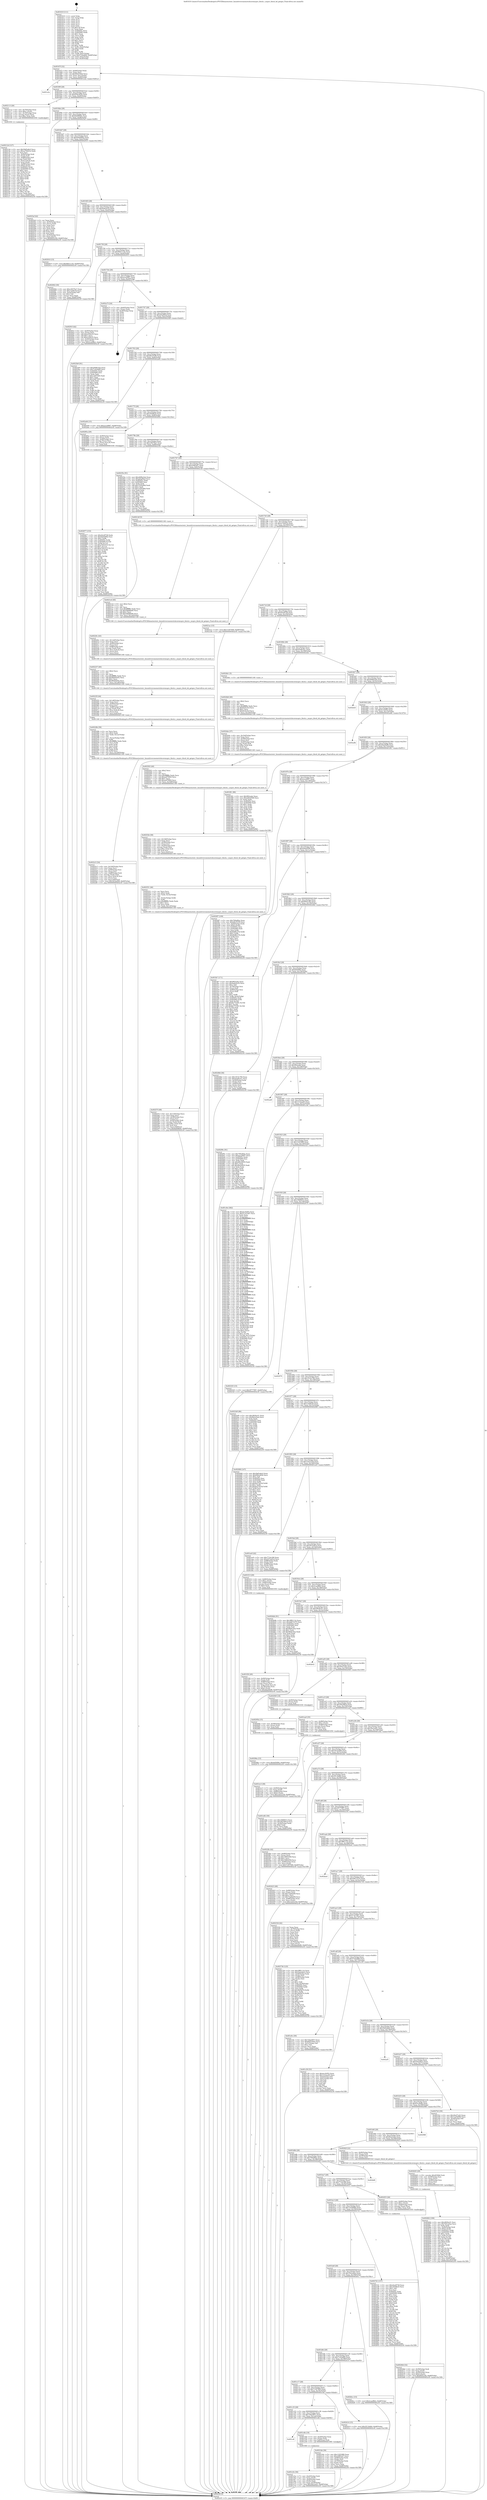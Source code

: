 digraph "0x401610" {
  label = "0x401610 (/mnt/c/Users/mathe/Desktop/tcc/POCII/binaries/extr_linuxdriversmemstickcoremspro_block.c_mspro_block_bd_getgeo_Final-ollvm.out::main(0))"
  labelloc = "t"
  node[shape=record]

  Entry [label="",width=0.3,height=0.3,shape=circle,fillcolor=black,style=filled]
  "0x40167f" [label="{
     0x40167f [32]\l
     | [instrs]\l
     &nbsp;&nbsp;0x40167f \<+6\>: mov -0xb8(%rbp),%eax\l
     &nbsp;&nbsp;0x401685 \<+2\>: mov %eax,%ecx\l
     &nbsp;&nbsp;0x401687 \<+6\>: sub $0x84d334d3,%ecx\l
     &nbsp;&nbsp;0x40168d \<+6\>: mov %eax,-0xcc(%rbp)\l
     &nbsp;&nbsp;0x401693 \<+6\>: mov %ecx,-0xd0(%rbp)\l
     &nbsp;&nbsp;0x401699 \<+6\>: je 0000000000401e2a \<main+0x81a\>\l
  }"]
  "0x401e2a" [label="{
     0x401e2a\l
  }", style=dashed]
  "0x40169f" [label="{
     0x40169f [28]\l
     | [instrs]\l
     &nbsp;&nbsp;0x40169f \<+5\>: jmp 00000000004016a4 \<main+0x94\>\l
     &nbsp;&nbsp;0x4016a4 \<+6\>: mov -0xcc(%rbp),%eax\l
     &nbsp;&nbsp;0x4016aa \<+5\>: sub $0x858cd456,%eax\l
     &nbsp;&nbsp;0x4016af \<+6\>: mov %eax,-0xd4(%rbp)\l
     &nbsp;&nbsp;0x4016b5 \<+6\>: je 0000000000402113 \<main+0xb03\>\l
  }"]
  Exit [label="",width=0.3,height=0.3,shape=circle,fillcolor=black,style=filled,peripheries=2]
  "0x402113" [label="{
     0x402113 [26]\l
     | [instrs]\l
     &nbsp;&nbsp;0x402113 \<+4\>: mov -0x70(%rbp),%rax\l
     &nbsp;&nbsp;0x402117 \<+6\>: movl $0x1,(%rax)\l
     &nbsp;&nbsp;0x40211d \<+4\>: mov -0x70(%rbp),%rax\l
     &nbsp;&nbsp;0x402121 \<+3\>: movslq (%rax),%rax\l
     &nbsp;&nbsp;0x402124 \<+4\>: imul $0xc,%rax,%rdi\l
     &nbsp;&nbsp;0x402128 \<+5\>: call 0000000000401050 \<malloc@plt\>\l
     | [calls]\l
     &nbsp;&nbsp;0x401050 \{1\} (unknown)\l
  }"]
  "0x4016bb" [label="{
     0x4016bb [28]\l
     | [instrs]\l
     &nbsp;&nbsp;0x4016bb \<+5\>: jmp 00000000004016c0 \<main+0xb0\>\l
     &nbsp;&nbsp;0x4016c0 \<+6\>: mov -0xcc(%rbp),%eax\l
     &nbsp;&nbsp;0x4016c6 \<+5\>: sub $0x8a698b9c,%eax\l
     &nbsp;&nbsp;0x4016cb \<+6\>: mov %eax,-0xd8(%rbp)\l
     &nbsp;&nbsp;0x4016d1 \<+6\>: je 00000000004025af \<main+0xf9f\>\l
  }"]
  "0x40296a" [label="{
     0x40296a [15]\l
     | [instrs]\l
     &nbsp;&nbsp;0x40296a \<+10\>: movl $0x6d50f9a,-0xb8(%rbp)\l
     &nbsp;&nbsp;0x402974 \<+5\>: jmp 0000000000402c0f \<main+0x15ff\>\l
  }"]
  "0x4025af" [label="{
     0x4025af [42]\l
     | [instrs]\l
     &nbsp;&nbsp;0x4025af \<+2\>: xor %eax,%eax\l
     &nbsp;&nbsp;0x4025b1 \<+4\>: mov -0x50(%rbp),%rcx\l
     &nbsp;&nbsp;0x4025b5 \<+2\>: mov (%rcx),%edx\l
     &nbsp;&nbsp;0x4025b7 \<+2\>: mov %eax,%esi\l
     &nbsp;&nbsp;0x4025b9 \<+2\>: sub %edx,%esi\l
     &nbsp;&nbsp;0x4025bb \<+2\>: mov %eax,%edx\l
     &nbsp;&nbsp;0x4025bd \<+3\>: sub $0x1,%edx\l
     &nbsp;&nbsp;0x4025c0 \<+2\>: add %edx,%esi\l
     &nbsp;&nbsp;0x4025c2 \<+2\>: sub %esi,%eax\l
     &nbsp;&nbsp;0x4025c4 \<+4\>: mov -0x50(%rbp),%rcx\l
     &nbsp;&nbsp;0x4025c8 \<+2\>: mov %eax,(%rcx)\l
     &nbsp;&nbsp;0x4025ca \<+10\>: movl $0xf005cc82,-0xb8(%rbp)\l
     &nbsp;&nbsp;0x4025d4 \<+5\>: jmp 0000000000402c0f \<main+0x15ff\>\l
  }"]
  "0x4016d7" [label="{
     0x4016d7 [28]\l
     | [instrs]\l
     &nbsp;&nbsp;0x4016d7 \<+5\>: jmp 00000000004016dc \<main+0xcc\>\l
     &nbsp;&nbsp;0x4016dc \<+6\>: mov -0xcc(%rbp),%eax\l
     &nbsp;&nbsp;0x4016e2 \<+5\>: sub $0x9a9e8062,%eax\l
     &nbsp;&nbsp;0x4016e7 \<+6\>: mov %eax,-0xdc(%rbp)\l
     &nbsp;&nbsp;0x4016ed \<+6\>: je 0000000000402910 \<main+0x1300\>\l
  }"]
  "0x40295b" [label="{
     0x40295b [15]\l
     | [instrs]\l
     &nbsp;&nbsp;0x40295b \<+4\>: mov -0x58(%rbp),%rax\l
     &nbsp;&nbsp;0x40295f \<+3\>: mov (%rax),%rax\l
     &nbsp;&nbsp;0x402962 \<+3\>: mov %rax,%rdi\l
     &nbsp;&nbsp;0x402965 \<+5\>: call 0000000000401030 \<free@plt\>\l
     | [calls]\l
     &nbsp;&nbsp;0x401030 \{1\} (unknown)\l
  }"]
  "0x402910" [label="{
     0x402910 [15]\l
     | [instrs]\l
     &nbsp;&nbsp;0x402910 \<+10\>: movl $0x9b011c5e,-0xb8(%rbp)\l
     &nbsp;&nbsp;0x40291a \<+5\>: jmp 0000000000402c0f \<main+0x15ff\>\l
  }"]
  "0x4016f3" [label="{
     0x4016f3 [28]\l
     | [instrs]\l
     &nbsp;&nbsp;0x4016f3 \<+5\>: jmp 00000000004016f8 \<main+0xe8\>\l
     &nbsp;&nbsp;0x4016f8 \<+6\>: mov -0xcc(%rbp),%eax\l
     &nbsp;&nbsp;0x4016fe \<+5\>: sub $0x9ade2e35,%eax\l
     &nbsp;&nbsp;0x401703 \<+6\>: mov %eax,-0xe0(%rbp)\l
     &nbsp;&nbsp;0x401709 \<+6\>: je 0000000000402062 \<main+0xa52\>\l
  }"]
  "0x402877" [label="{
     0x402877 [153]\l
     | [instrs]\l
     &nbsp;&nbsp;0x402877 \<+5\>: mov $0xd2e4f728,%edx\l
     &nbsp;&nbsp;0x40287c \<+5\>: mov $0x9a9e8062,%esi\l
     &nbsp;&nbsp;0x402881 \<+3\>: mov $0x1,%r8b\l
     &nbsp;&nbsp;0x402884 \<+8\>: mov 0x40505c,%r9d\l
     &nbsp;&nbsp;0x40288c \<+8\>: mov 0x405060,%r10d\l
     &nbsp;&nbsp;0x402894 \<+3\>: mov %r9d,%r11d\l
     &nbsp;&nbsp;0x402897 \<+7\>: sub $0xa7b01015,%r11d\l
     &nbsp;&nbsp;0x40289e \<+4\>: sub $0x1,%r11d\l
     &nbsp;&nbsp;0x4028a2 \<+7\>: add $0xa7b01015,%r11d\l
     &nbsp;&nbsp;0x4028a9 \<+4\>: imul %r11d,%r9d\l
     &nbsp;&nbsp;0x4028ad \<+4\>: and $0x1,%r9d\l
     &nbsp;&nbsp;0x4028b1 \<+4\>: cmp $0x0,%r9d\l
     &nbsp;&nbsp;0x4028b5 \<+3\>: sete %bl\l
     &nbsp;&nbsp;0x4028b8 \<+4\>: cmp $0xa,%r10d\l
     &nbsp;&nbsp;0x4028bc \<+4\>: setl %r14b\l
     &nbsp;&nbsp;0x4028c0 \<+3\>: mov %bl,%r15b\l
     &nbsp;&nbsp;0x4028c3 \<+4\>: xor $0xff,%r15b\l
     &nbsp;&nbsp;0x4028c7 \<+3\>: mov %r14b,%r12b\l
     &nbsp;&nbsp;0x4028ca \<+4\>: xor $0xff,%r12b\l
     &nbsp;&nbsp;0x4028ce \<+4\>: xor $0x1,%r8b\l
     &nbsp;&nbsp;0x4028d2 \<+3\>: mov %r15b,%r13b\l
     &nbsp;&nbsp;0x4028d5 \<+4\>: and $0xff,%r13b\l
     &nbsp;&nbsp;0x4028d9 \<+3\>: and %r8b,%bl\l
     &nbsp;&nbsp;0x4028dc \<+3\>: mov %r12b,%al\l
     &nbsp;&nbsp;0x4028df \<+2\>: and $0xff,%al\l
     &nbsp;&nbsp;0x4028e1 \<+3\>: and %r8b,%r14b\l
     &nbsp;&nbsp;0x4028e4 \<+3\>: or %bl,%r13b\l
     &nbsp;&nbsp;0x4028e7 \<+3\>: or %r14b,%al\l
     &nbsp;&nbsp;0x4028ea \<+3\>: xor %al,%r13b\l
     &nbsp;&nbsp;0x4028ed \<+3\>: or %r12b,%r15b\l
     &nbsp;&nbsp;0x4028f0 \<+4\>: xor $0xff,%r15b\l
     &nbsp;&nbsp;0x4028f4 \<+4\>: or $0x1,%r8b\l
     &nbsp;&nbsp;0x4028f8 \<+3\>: and %r8b,%r15b\l
     &nbsp;&nbsp;0x4028fb \<+3\>: or %r15b,%r13b\l
     &nbsp;&nbsp;0x4028fe \<+4\>: test $0x1,%r13b\l
     &nbsp;&nbsp;0x402902 \<+3\>: cmovne %esi,%edx\l
     &nbsp;&nbsp;0x402905 \<+6\>: mov %edx,-0xb8(%rbp)\l
     &nbsp;&nbsp;0x40290b \<+5\>: jmp 0000000000402c0f \<main+0x15ff\>\l
  }"]
  "0x402062" [label="{
     0x402062 [30]\l
     | [instrs]\l
     &nbsp;&nbsp;0x402062 \<+5\>: mov $0xc28376a7,%eax\l
     &nbsp;&nbsp;0x402067 \<+5\>: mov $0x1cb4fe3d,%ecx\l
     &nbsp;&nbsp;0x40206c \<+3\>: mov -0x2a(%rbp),%dl\l
     &nbsp;&nbsp;0x40206f \<+3\>: test $0x1,%dl\l
     &nbsp;&nbsp;0x402072 \<+3\>: cmovne %ecx,%eax\l
     &nbsp;&nbsp;0x402075 \<+6\>: mov %eax,-0xb8(%rbp)\l
     &nbsp;&nbsp;0x40207b \<+5\>: jmp 0000000000402c0f \<main+0x15ff\>\l
  }"]
  "0x40170f" [label="{
     0x40170f [28]\l
     | [instrs]\l
     &nbsp;&nbsp;0x40170f \<+5\>: jmp 0000000000401714 \<main+0x104\>\l
     &nbsp;&nbsp;0x401714 \<+6\>: mov -0xcc(%rbp),%eax\l
     &nbsp;&nbsp;0x40171a \<+5\>: sub $0x9b011c5e,%eax\l
     &nbsp;&nbsp;0x40171f \<+6\>: mov %eax,-0xe4(%rbp)\l
     &nbsp;&nbsp;0x401725 \<+6\>: je 000000000040291f \<main+0x130f\>\l
  }"]
  "0x402662" [label="{
     0x402662 [106]\l
     | [instrs]\l
     &nbsp;&nbsp;0x402662 \<+5\>: mov $0x2f63bc01,%esi\l
     &nbsp;&nbsp;0x402667 \<+5\>: mov $0x7b5ca0aa,%ecx\l
     &nbsp;&nbsp;0x40266c \<+2\>: xor %edx,%edx\l
     &nbsp;&nbsp;0x40266e \<+4\>: mov -0x40(%rbp),%rdi\l
     &nbsp;&nbsp;0x402672 \<+6\>: movl $0x0,(%rdi)\l
     &nbsp;&nbsp;0x402678 \<+8\>: mov 0x40505c,%r8d\l
     &nbsp;&nbsp;0x402680 \<+8\>: mov 0x405060,%r9d\l
     &nbsp;&nbsp;0x402688 \<+3\>: sub $0x1,%edx\l
     &nbsp;&nbsp;0x40268b \<+3\>: mov %r8d,%r10d\l
     &nbsp;&nbsp;0x40268e \<+3\>: add %edx,%r10d\l
     &nbsp;&nbsp;0x402691 \<+4\>: imul %r10d,%r8d\l
     &nbsp;&nbsp;0x402695 \<+4\>: and $0x1,%r8d\l
     &nbsp;&nbsp;0x402699 \<+4\>: cmp $0x0,%r8d\l
     &nbsp;&nbsp;0x40269d \<+4\>: sete %r11b\l
     &nbsp;&nbsp;0x4026a1 \<+4\>: cmp $0xa,%r9d\l
     &nbsp;&nbsp;0x4026a5 \<+3\>: setl %bl\l
     &nbsp;&nbsp;0x4026a8 \<+3\>: mov %r11b,%r14b\l
     &nbsp;&nbsp;0x4026ab \<+3\>: and %bl,%r14b\l
     &nbsp;&nbsp;0x4026ae \<+3\>: xor %bl,%r11b\l
     &nbsp;&nbsp;0x4026b1 \<+3\>: or %r11b,%r14b\l
     &nbsp;&nbsp;0x4026b4 \<+4\>: test $0x1,%r14b\l
     &nbsp;&nbsp;0x4026b8 \<+3\>: cmovne %ecx,%esi\l
     &nbsp;&nbsp;0x4026bb \<+6\>: mov %esi,-0xb8(%rbp)\l
     &nbsp;&nbsp;0x4026c1 \<+6\>: mov %eax,-0x1c4(%rbp)\l
     &nbsp;&nbsp;0x4026c7 \<+5\>: jmp 0000000000402c0f \<main+0x15ff\>\l
  }"]
  "0x40291f" [label="{
     0x40291f [42]\l
     | [instrs]\l
     &nbsp;&nbsp;0x40291f \<+4\>: mov -0x40(%rbp),%rax\l
     &nbsp;&nbsp;0x402923 \<+2\>: mov (%rax),%ecx\l
     &nbsp;&nbsp;0x402925 \<+6\>: add $0xe330e33,%ecx\l
     &nbsp;&nbsp;0x40292b \<+3\>: add $0x1,%ecx\l
     &nbsp;&nbsp;0x40292e \<+6\>: sub $0xe330e33,%ecx\l
     &nbsp;&nbsp;0x402934 \<+4\>: mov -0x40(%rbp),%rax\l
     &nbsp;&nbsp;0x402938 \<+2\>: mov %ecx,(%rax)\l
     &nbsp;&nbsp;0x40293a \<+10\>: movl $0x2caef8b2,-0xb8(%rbp)\l
     &nbsp;&nbsp;0x402944 \<+5\>: jmp 0000000000402c0f \<main+0x15ff\>\l
  }"]
  "0x40172b" [label="{
     0x40172b [28]\l
     | [instrs]\l
     &nbsp;&nbsp;0x40172b \<+5\>: jmp 0000000000401730 \<main+0x120\>\l
     &nbsp;&nbsp;0x401730 \<+6\>: mov -0xcc(%rbp),%eax\l
     &nbsp;&nbsp;0x401736 \<+5\>: sub $0xacec8967,%eax\l
     &nbsp;&nbsp;0x40173b \<+6\>: mov %eax,-0xe8(%rbp)\l
     &nbsp;&nbsp;0x401741 \<+6\>: je 0000000000402a73 \<main+0x1463\>\l
  }"]
  "0x402645" [label="{
     0x402645 [29]\l
     | [instrs]\l
     &nbsp;&nbsp;0x402645 \<+10\>: movabs $0x4030b6,%rdi\l
     &nbsp;&nbsp;0x40264f \<+4\>: mov -0x48(%rbp),%rsi\l
     &nbsp;&nbsp;0x402653 \<+2\>: mov %eax,(%rsi)\l
     &nbsp;&nbsp;0x402655 \<+4\>: mov -0x48(%rbp),%rsi\l
     &nbsp;&nbsp;0x402659 \<+2\>: mov (%rsi),%esi\l
     &nbsp;&nbsp;0x40265b \<+2\>: mov $0x0,%al\l
     &nbsp;&nbsp;0x40265d \<+5\>: call 0000000000401040 \<printf@plt\>\l
     | [calls]\l
     &nbsp;&nbsp;0x401040 \{1\} (unknown)\l
  }"]
  "0x402a73" [label="{
     0x402a73 [24]\l
     | [instrs]\l
     &nbsp;&nbsp;0x402a73 \<+7\>: mov -0xb0(%rbp),%rax\l
     &nbsp;&nbsp;0x402a7a \<+2\>: mov (%rax),%eax\l
     &nbsp;&nbsp;0x402a7c \<+4\>: lea -0x28(%rbp),%rsp\l
     &nbsp;&nbsp;0x402a80 \<+1\>: pop %rbx\l
     &nbsp;&nbsp;0x402a81 \<+2\>: pop %r12\l
     &nbsp;&nbsp;0x402a83 \<+2\>: pop %r13\l
     &nbsp;&nbsp;0x402a85 \<+2\>: pop %r14\l
     &nbsp;&nbsp;0x402a87 \<+2\>: pop %r15\l
     &nbsp;&nbsp;0x402a89 \<+1\>: pop %rbp\l
     &nbsp;&nbsp;0x402a8a \<+1\>: ret\l
  }"]
  "0x401747" [label="{
     0x401747 [28]\l
     | [instrs]\l
     &nbsp;&nbsp;0x401747 \<+5\>: jmp 000000000040174c \<main+0x13c\>\l
     &nbsp;&nbsp;0x40174c \<+6\>: mov -0xcc(%rbp),%eax\l
     &nbsp;&nbsp;0x401752 \<+5\>: sub $0xaf3a06ed,%eax\l
     &nbsp;&nbsp;0x401757 \<+6\>: mov %eax,-0xec(%rbp)\l
     &nbsp;&nbsp;0x40175d \<+6\>: je 00000000004023b9 \<main+0xda9\>\l
  }"]
  "0x40257f" [label="{
     0x40257f [48]\l
     | [instrs]\l
     &nbsp;&nbsp;0x40257f \<+6\>: mov -0x1c0(%rbp),%ecx\l
     &nbsp;&nbsp;0x402585 \<+3\>: imul %eax,%ecx\l
     &nbsp;&nbsp;0x402588 \<+4\>: mov -0x58(%rbp),%rsi\l
     &nbsp;&nbsp;0x40258c \<+3\>: mov (%rsi),%rsi\l
     &nbsp;&nbsp;0x40258f \<+4\>: mov -0x50(%rbp),%rdi\l
     &nbsp;&nbsp;0x402593 \<+3\>: movslq (%rdi),%rdi\l
     &nbsp;&nbsp;0x402596 \<+4\>: imul $0xc,%rdi,%rdi\l
     &nbsp;&nbsp;0x40259a \<+3\>: add %rdi,%rsi\l
     &nbsp;&nbsp;0x40259d \<+3\>: mov %ecx,0x8(%rsi)\l
     &nbsp;&nbsp;0x4025a0 \<+10\>: movl $0x8a698b9c,-0xb8(%rbp)\l
     &nbsp;&nbsp;0x4025aa \<+5\>: jmp 0000000000402c0f \<main+0x15ff\>\l
  }"]
  "0x4023b9" [label="{
     0x4023b9 [91]\l
     | [instrs]\l
     &nbsp;&nbsp;0x4023b9 \<+5\>: mov $0xd498a3eb,%eax\l
     &nbsp;&nbsp;0x4023be \<+5\>: mov $0x7c45ab89,%ecx\l
     &nbsp;&nbsp;0x4023c3 \<+7\>: mov 0x40505c,%edx\l
     &nbsp;&nbsp;0x4023ca \<+7\>: mov 0x405060,%esi\l
     &nbsp;&nbsp;0x4023d1 \<+2\>: mov %edx,%edi\l
     &nbsp;&nbsp;0x4023d3 \<+6\>: add $0xc2d47445,%edi\l
     &nbsp;&nbsp;0x4023d9 \<+3\>: sub $0x1,%edi\l
     &nbsp;&nbsp;0x4023dc \<+6\>: sub $0xc2d47445,%edi\l
     &nbsp;&nbsp;0x4023e2 \<+3\>: imul %edi,%edx\l
     &nbsp;&nbsp;0x4023e5 \<+3\>: and $0x1,%edx\l
     &nbsp;&nbsp;0x4023e8 \<+3\>: cmp $0x0,%edx\l
     &nbsp;&nbsp;0x4023eb \<+4\>: sete %r8b\l
     &nbsp;&nbsp;0x4023ef \<+3\>: cmp $0xa,%esi\l
     &nbsp;&nbsp;0x4023f2 \<+4\>: setl %r9b\l
     &nbsp;&nbsp;0x4023f6 \<+3\>: mov %r8b,%r10b\l
     &nbsp;&nbsp;0x4023f9 \<+3\>: and %r9b,%r10b\l
     &nbsp;&nbsp;0x4023fc \<+3\>: xor %r9b,%r8b\l
     &nbsp;&nbsp;0x4023ff \<+3\>: or %r8b,%r10b\l
     &nbsp;&nbsp;0x402402 \<+4\>: test $0x1,%r10b\l
     &nbsp;&nbsp;0x402406 \<+3\>: cmovne %ecx,%eax\l
     &nbsp;&nbsp;0x402409 \<+6\>: mov %eax,-0xb8(%rbp)\l
     &nbsp;&nbsp;0x40240f \<+5\>: jmp 0000000000402c0f \<main+0x15ff\>\l
  }"]
  "0x401763" [label="{
     0x401763 [28]\l
     | [instrs]\l
     &nbsp;&nbsp;0x401763 \<+5\>: jmp 0000000000401768 \<main+0x158\>\l
     &nbsp;&nbsp;0x401768 \<+6\>: mov -0xcc(%rbp),%eax\l
     &nbsp;&nbsp;0x40176e \<+5\>: sub $0xbfb19199,%eax\l
     &nbsp;&nbsp;0x401773 \<+6\>: mov %eax,-0xf0(%rbp)\l
     &nbsp;&nbsp;0x401779 \<+6\>: je 0000000000402a64 \<main+0x1454\>\l
  }"]
  "0x402551" [label="{
     0x402551 [46]\l
     | [instrs]\l
     &nbsp;&nbsp;0x402551 \<+2\>: xor %ecx,%ecx\l
     &nbsp;&nbsp;0x402553 \<+5\>: mov $0x2,%edx\l
     &nbsp;&nbsp;0x402558 \<+6\>: mov %edx,-0x1bc(%rbp)\l
     &nbsp;&nbsp;0x40255e \<+1\>: cltd\l
     &nbsp;&nbsp;0x40255f \<+7\>: mov -0x1bc(%rbp),%r8d\l
     &nbsp;&nbsp;0x402566 \<+3\>: idiv %r8d\l
     &nbsp;&nbsp;0x402569 \<+6\>: imul $0xfffffffe,%edx,%edx\l
     &nbsp;&nbsp;0x40256f \<+3\>: sub $0x1,%ecx\l
     &nbsp;&nbsp;0x402572 \<+2\>: sub %ecx,%edx\l
     &nbsp;&nbsp;0x402574 \<+6\>: mov %edx,-0x1c0(%rbp)\l
     &nbsp;&nbsp;0x40257a \<+5\>: call 0000000000401160 \<next_i\>\l
     | [calls]\l
     &nbsp;&nbsp;0x401160 \{1\} (/mnt/c/Users/mathe/Desktop/tcc/POCII/binaries/extr_linuxdriversmemstickcoremspro_block.c_mspro_block_bd_getgeo_Final-ollvm.out::next_i)\l
  }"]
  "0x402a64" [label="{
     0x402a64 [15]\l
     | [instrs]\l
     &nbsp;&nbsp;0x402a64 \<+10\>: movl $0xacec8967,-0xb8(%rbp)\l
     &nbsp;&nbsp;0x402a6e \<+5\>: jmp 0000000000402c0f \<main+0x15ff\>\l
  }"]
  "0x40177f" [label="{
     0x40177f [28]\l
     | [instrs]\l
     &nbsp;&nbsp;0x40177f \<+5\>: jmp 0000000000401784 \<main+0x174\>\l
     &nbsp;&nbsp;0x401784 \<+6\>: mov -0xcc(%rbp),%eax\l
     &nbsp;&nbsp;0x40178a \<+5\>: sub $0xc054fbc6,%eax\l
     &nbsp;&nbsp;0x40178f \<+6\>: mov %eax,-0xf4(%rbp)\l
     &nbsp;&nbsp;0x401795 \<+6\>: je 000000000040285a \<main+0x124a\>\l
  }"]
  "0x40252b" [label="{
     0x40252b [38]\l
     | [instrs]\l
     &nbsp;&nbsp;0x40252b \<+6\>: mov -0x1b8(%rbp),%ecx\l
     &nbsp;&nbsp;0x402531 \<+3\>: imul %eax,%ecx\l
     &nbsp;&nbsp;0x402534 \<+4\>: mov -0x58(%rbp),%rsi\l
     &nbsp;&nbsp;0x402538 \<+3\>: mov (%rsi),%rsi\l
     &nbsp;&nbsp;0x40253b \<+4\>: mov -0x50(%rbp),%rdi\l
     &nbsp;&nbsp;0x40253f \<+3\>: movslq (%rdi),%rdi\l
     &nbsp;&nbsp;0x402542 \<+4\>: imul $0xc,%rdi,%rdi\l
     &nbsp;&nbsp;0x402546 \<+3\>: add %rdi,%rsi\l
     &nbsp;&nbsp;0x402549 \<+3\>: mov %ecx,0x4(%rsi)\l
     &nbsp;&nbsp;0x40254c \<+5\>: call 0000000000401160 \<next_i\>\l
     | [calls]\l
     &nbsp;&nbsp;0x401160 \{1\} (/mnt/c/Users/mathe/Desktop/tcc/POCII/binaries/extr_linuxdriversmemstickcoremspro_block.c_mspro_block_bd_getgeo_Final-ollvm.out::next_i)\l
  }"]
  "0x40285a" [label="{
     0x40285a [29]\l
     | [instrs]\l
     &nbsp;&nbsp;0x40285a \<+7\>: mov -0x90(%rbp),%rax\l
     &nbsp;&nbsp;0x402861 \<+3\>: mov (%rax),%rax\l
     &nbsp;&nbsp;0x402864 \<+4\>: mov -0x40(%rbp),%rcx\l
     &nbsp;&nbsp;0x402868 \<+3\>: movslq (%rcx),%rcx\l
     &nbsp;&nbsp;0x40286b \<+4\>: mov (%rax,%rcx,8),%rax\l
     &nbsp;&nbsp;0x40286f \<+3\>: mov %rax,%rdi\l
     &nbsp;&nbsp;0x402872 \<+5\>: call 0000000000401030 \<free@plt\>\l
     | [calls]\l
     &nbsp;&nbsp;0x401030 \{1\} (unknown)\l
  }"]
  "0x40179b" [label="{
     0x40179b [28]\l
     | [instrs]\l
     &nbsp;&nbsp;0x40179b \<+5\>: jmp 00000000004017a0 \<main+0x190\>\l
     &nbsp;&nbsp;0x4017a0 \<+6\>: mov -0xcc(%rbp),%eax\l
     &nbsp;&nbsp;0x4017a6 \<+5\>: sub $0xc28376a7,%eax\l
     &nbsp;&nbsp;0x4017ab \<+6\>: mov %eax,-0xf8(%rbp)\l
     &nbsp;&nbsp;0x4017b1 \<+6\>: je 000000000040235e \<main+0xd4e\>\l
  }"]
  "0x402503" [label="{
     0x402503 [40]\l
     | [instrs]\l
     &nbsp;&nbsp;0x402503 \<+5\>: mov $0x2,%ecx\l
     &nbsp;&nbsp;0x402508 \<+1\>: cltd\l
     &nbsp;&nbsp;0x402509 \<+2\>: idiv %ecx\l
     &nbsp;&nbsp;0x40250b \<+6\>: imul $0xfffffffe,%edx,%ecx\l
     &nbsp;&nbsp;0x402511 \<+6\>: sub $0xae976f20,%ecx\l
     &nbsp;&nbsp;0x402517 \<+3\>: add $0x1,%ecx\l
     &nbsp;&nbsp;0x40251a \<+6\>: add $0xae976f20,%ecx\l
     &nbsp;&nbsp;0x402520 \<+6\>: mov %ecx,-0x1b8(%rbp)\l
     &nbsp;&nbsp;0x402526 \<+5\>: call 0000000000401160 \<next_i\>\l
     | [calls]\l
     &nbsp;&nbsp;0x401160 \{1\} (/mnt/c/Users/mathe/Desktop/tcc/POCII/binaries/extr_linuxdriversmemstickcoremspro_block.c_mspro_block_bd_getgeo_Final-ollvm.out::next_i)\l
  }"]
  "0x40235e" [label="{
     0x40235e [91]\l
     | [instrs]\l
     &nbsp;&nbsp;0x40235e \<+5\>: mov $0xd498a3eb,%eax\l
     &nbsp;&nbsp;0x402363 \<+5\>: mov $0xaf3a06ed,%ecx\l
     &nbsp;&nbsp;0x402368 \<+7\>: mov 0x40505c,%edx\l
     &nbsp;&nbsp;0x40236f \<+7\>: mov 0x405060,%esi\l
     &nbsp;&nbsp;0x402376 \<+2\>: mov %edx,%edi\l
     &nbsp;&nbsp;0x402378 \<+6\>: add $0x1250a46d,%edi\l
     &nbsp;&nbsp;0x40237e \<+3\>: sub $0x1,%edi\l
     &nbsp;&nbsp;0x402381 \<+6\>: sub $0x1250a46d,%edi\l
     &nbsp;&nbsp;0x402387 \<+3\>: imul %edi,%edx\l
     &nbsp;&nbsp;0x40238a \<+3\>: and $0x1,%edx\l
     &nbsp;&nbsp;0x40238d \<+3\>: cmp $0x0,%edx\l
     &nbsp;&nbsp;0x402390 \<+4\>: sete %r8b\l
     &nbsp;&nbsp;0x402394 \<+3\>: cmp $0xa,%esi\l
     &nbsp;&nbsp;0x402397 \<+4\>: setl %r9b\l
     &nbsp;&nbsp;0x40239b \<+3\>: mov %r8b,%r10b\l
     &nbsp;&nbsp;0x40239e \<+3\>: and %r9b,%r10b\l
     &nbsp;&nbsp;0x4023a1 \<+3\>: xor %r9b,%r8b\l
     &nbsp;&nbsp;0x4023a4 \<+3\>: or %r8b,%r10b\l
     &nbsp;&nbsp;0x4023a7 \<+4\>: test $0x1,%r10b\l
     &nbsp;&nbsp;0x4023ab \<+3\>: cmovne %ecx,%eax\l
     &nbsp;&nbsp;0x4023ae \<+6\>: mov %eax,-0xb8(%rbp)\l
     &nbsp;&nbsp;0x4023b4 \<+5\>: jmp 0000000000402c0f \<main+0x15ff\>\l
  }"]
  "0x4017b7" [label="{
     0x4017b7 [28]\l
     | [instrs]\l
     &nbsp;&nbsp;0x4017b7 \<+5\>: jmp 00000000004017bc \<main+0x1ac\>\l
     &nbsp;&nbsp;0x4017bc \<+6\>: mov -0xcc(%rbp),%eax\l
     &nbsp;&nbsp;0x4017c2 \<+5\>: sub $0xcb983af7,%eax\l
     &nbsp;&nbsp;0x4017c7 \<+6\>: mov %eax,-0xfc(%rbp)\l
     &nbsp;&nbsp;0x4017cd \<+6\>: je 00000000004021df \<main+0xbcf\>\l
  }"]
  "0x4024de" [label="{
     0x4024de [37]\l
     | [instrs]\l
     &nbsp;&nbsp;0x4024de \<+6\>: mov -0x1b4(%rbp),%ecx\l
     &nbsp;&nbsp;0x4024e4 \<+3\>: imul %eax,%ecx\l
     &nbsp;&nbsp;0x4024e7 \<+4\>: mov -0x58(%rbp),%rsi\l
     &nbsp;&nbsp;0x4024eb \<+3\>: mov (%rsi),%rsi\l
     &nbsp;&nbsp;0x4024ee \<+4\>: mov -0x50(%rbp),%rdi\l
     &nbsp;&nbsp;0x4024f2 \<+3\>: movslq (%rdi),%rdi\l
     &nbsp;&nbsp;0x4024f5 \<+4\>: imul $0xc,%rdi,%rdi\l
     &nbsp;&nbsp;0x4024f9 \<+3\>: add %rdi,%rsi\l
     &nbsp;&nbsp;0x4024fc \<+2\>: mov %ecx,(%rsi)\l
     &nbsp;&nbsp;0x4024fe \<+5\>: call 0000000000401160 \<next_i\>\l
     | [calls]\l
     &nbsp;&nbsp;0x401160 \{1\} (/mnt/c/Users/mathe/Desktop/tcc/POCII/binaries/extr_linuxdriversmemstickcoremspro_block.c_mspro_block_bd_getgeo_Final-ollvm.out::next_i)\l
  }"]
  "0x4021df" [label="{
     0x4021df [5]\l
     | [instrs]\l
     &nbsp;&nbsp;0x4021df \<+5\>: call 0000000000401160 \<next_i\>\l
     | [calls]\l
     &nbsp;&nbsp;0x401160 \{1\} (/mnt/c/Users/mathe/Desktop/tcc/POCII/binaries/extr_linuxdriversmemstickcoremspro_block.c_mspro_block_bd_getgeo_Final-ollvm.out::next_i)\l
  }"]
  "0x4017d3" [label="{
     0x4017d3 [28]\l
     | [instrs]\l
     &nbsp;&nbsp;0x4017d3 \<+5\>: jmp 00000000004017d8 \<main+0x1c8\>\l
     &nbsp;&nbsp;0x4017d8 \<+6\>: mov -0xcc(%rbp),%eax\l
     &nbsp;&nbsp;0x4017de \<+5\>: sub $0xce76d21b,%eax\l
     &nbsp;&nbsp;0x4017e3 \<+6\>: mov %eax,-0x100(%rbp)\l
     &nbsp;&nbsp;0x4017e9 \<+6\>: je 00000000004021ac \<main+0xb9c\>\l
  }"]
  "0x4024b6" [label="{
     0x4024b6 [40]\l
     | [instrs]\l
     &nbsp;&nbsp;0x4024b6 \<+5\>: mov $0x2,%ecx\l
     &nbsp;&nbsp;0x4024bb \<+1\>: cltd\l
     &nbsp;&nbsp;0x4024bc \<+2\>: idiv %ecx\l
     &nbsp;&nbsp;0x4024be \<+6\>: imul $0xfffffffe,%edx,%ecx\l
     &nbsp;&nbsp;0x4024c4 \<+6\>: sub $0x8c9ce5cf,%ecx\l
     &nbsp;&nbsp;0x4024ca \<+3\>: add $0x1,%ecx\l
     &nbsp;&nbsp;0x4024cd \<+6\>: add $0x8c9ce5cf,%ecx\l
     &nbsp;&nbsp;0x4024d3 \<+6\>: mov %ecx,-0x1b4(%rbp)\l
     &nbsp;&nbsp;0x4024d9 \<+5\>: call 0000000000401160 \<next_i\>\l
     | [calls]\l
     &nbsp;&nbsp;0x401160 \{1\} (/mnt/c/Users/mathe/Desktop/tcc/POCII/binaries/extr_linuxdriversmemstickcoremspro_block.c_mspro_block_bd_getgeo_Final-ollvm.out::next_i)\l
  }"]
  "0x4021ac" [label="{
     0x4021ac [15]\l
     | [instrs]\l
     &nbsp;&nbsp;0x4021ac \<+10\>: movl $0x7c507400,-0xb8(%rbp)\l
     &nbsp;&nbsp;0x4021b6 \<+5\>: jmp 0000000000402c0f \<main+0x15ff\>\l
  }"]
  "0x4017ef" [label="{
     0x4017ef [28]\l
     | [instrs]\l
     &nbsp;&nbsp;0x4017ef \<+5\>: jmp 00000000004017f4 \<main+0x1e4\>\l
     &nbsp;&nbsp;0x4017f4 \<+6\>: mov -0xcc(%rbp),%eax\l
     &nbsp;&nbsp;0x4017fa \<+5\>: sub $0xd2e4f728,%eax\l
     &nbsp;&nbsp;0x4017ff \<+6\>: mov %eax,-0x104(%rbp)\l
     &nbsp;&nbsp;0x401805 \<+6\>: je 0000000000402bcc \<main+0x15bc\>\l
  }"]
  "0x40246d" [label="{
     0x40246d [32]\l
     | [instrs]\l
     &nbsp;&nbsp;0x40246d \<+4\>: mov -0x58(%rbp),%rdi\l
     &nbsp;&nbsp;0x402471 \<+3\>: mov %rax,(%rdi)\l
     &nbsp;&nbsp;0x402474 \<+4\>: mov -0x50(%rbp),%rax\l
     &nbsp;&nbsp;0x402478 \<+6\>: movl $0x0,(%rax)\l
     &nbsp;&nbsp;0x40247e \<+10\>: movl $0xf005cc82,-0xb8(%rbp)\l
     &nbsp;&nbsp;0x402488 \<+5\>: jmp 0000000000402c0f \<main+0x15ff\>\l
  }"]
  "0x402bcc" [label="{
     0x402bcc\l
  }", style=dashed]
  "0x40180b" [label="{
     0x40180b [28]\l
     | [instrs]\l
     &nbsp;&nbsp;0x40180b \<+5\>: jmp 0000000000401810 \<main+0x200\>\l
     &nbsp;&nbsp;0x401810 \<+6\>: mov -0xcc(%rbp),%eax\l
     &nbsp;&nbsp;0x401816 \<+5\>: sub $0xd3a8e3a1,%eax\l
     &nbsp;&nbsp;0x40181b \<+6\>: mov %eax,-0x108(%rbp)\l
     &nbsp;&nbsp;0x401821 \<+6\>: je 00000000004024b1 \<main+0xea1\>\l
  }"]
  "0x4022c5" [label="{
     0x4022c5 [54]\l
     | [instrs]\l
     &nbsp;&nbsp;0x4022c5 \<+6\>: mov -0x1b0(%rbp),%ecx\l
     &nbsp;&nbsp;0x4022cb \<+3\>: imul %eax,%ecx\l
     &nbsp;&nbsp;0x4022ce \<+7\>: mov -0x90(%rbp),%rsi\l
     &nbsp;&nbsp;0x4022d5 \<+3\>: mov (%rsi),%rsi\l
     &nbsp;&nbsp;0x4022d8 \<+7\>: mov -0x88(%rbp),%rdi\l
     &nbsp;&nbsp;0x4022df \<+3\>: movslq (%rdi),%rdi\l
     &nbsp;&nbsp;0x4022e2 \<+4\>: mov (%rsi,%rdi,8),%rsi\l
     &nbsp;&nbsp;0x4022e6 \<+3\>: mov (%rsi),%rsi\l
     &nbsp;&nbsp;0x4022e9 \<+3\>: mov %ecx,0x8(%rsi)\l
     &nbsp;&nbsp;0x4022ec \<+10\>: movl $0x3d1da494,-0xb8(%rbp)\l
     &nbsp;&nbsp;0x4022f6 \<+5\>: jmp 0000000000402c0f \<main+0x15ff\>\l
  }"]
  "0x4024b1" [label="{
     0x4024b1 [5]\l
     | [instrs]\l
     &nbsp;&nbsp;0x4024b1 \<+5\>: call 0000000000401160 \<next_i\>\l
     | [calls]\l
     &nbsp;&nbsp;0x401160 \{1\} (/mnt/c/Users/mathe/Desktop/tcc/POCII/binaries/extr_linuxdriversmemstickcoremspro_block.c_mspro_block_bd_getgeo_Final-ollvm.out::next_i)\l
  }"]
  "0x401827" [label="{
     0x401827 [28]\l
     | [instrs]\l
     &nbsp;&nbsp;0x401827 \<+5\>: jmp 000000000040182c \<main+0x21c\>\l
     &nbsp;&nbsp;0x40182c \<+6\>: mov -0xcc(%rbp),%eax\l
     &nbsp;&nbsp;0x401832 \<+5\>: sub $0xd498a3eb,%eax\l
     &nbsp;&nbsp;0x401837 \<+6\>: mov %eax,-0x10c(%rbp)\l
     &nbsp;&nbsp;0x40183d \<+6\>: je 0000000000402b43 \<main+0x1533\>\l
  }"]
  "0x40228b" [label="{
     0x40228b [58]\l
     | [instrs]\l
     &nbsp;&nbsp;0x40228b \<+2\>: xor %ecx,%ecx\l
     &nbsp;&nbsp;0x40228d \<+5\>: mov $0x2,%edx\l
     &nbsp;&nbsp;0x402292 \<+6\>: mov %edx,-0x1ac(%rbp)\l
     &nbsp;&nbsp;0x402298 \<+1\>: cltd\l
     &nbsp;&nbsp;0x402299 \<+7\>: mov -0x1ac(%rbp),%r8d\l
     &nbsp;&nbsp;0x4022a0 \<+3\>: idiv %r8d\l
     &nbsp;&nbsp;0x4022a3 \<+6\>: imul $0xfffffffe,%edx,%edx\l
     &nbsp;&nbsp;0x4022a9 \<+3\>: mov %ecx,%r9d\l
     &nbsp;&nbsp;0x4022ac \<+3\>: sub %edx,%r9d\l
     &nbsp;&nbsp;0x4022af \<+2\>: mov %ecx,%edx\l
     &nbsp;&nbsp;0x4022b1 \<+3\>: sub $0x1,%edx\l
     &nbsp;&nbsp;0x4022b4 \<+3\>: add %edx,%r9d\l
     &nbsp;&nbsp;0x4022b7 \<+3\>: sub %r9d,%ecx\l
     &nbsp;&nbsp;0x4022ba \<+6\>: mov %ecx,-0x1b0(%rbp)\l
     &nbsp;&nbsp;0x4022c0 \<+5\>: call 0000000000401160 \<next_i\>\l
     | [calls]\l
     &nbsp;&nbsp;0x401160 \{1\} (/mnt/c/Users/mathe/Desktop/tcc/POCII/binaries/extr_linuxdriversmemstickcoremspro_block.c_mspro_block_bd_getgeo_Final-ollvm.out::next_i)\l
  }"]
  "0x402b43" [label="{
     0x402b43\l
  }", style=dashed]
  "0x401843" [label="{
     0x401843 [28]\l
     | [instrs]\l
     &nbsp;&nbsp;0x401843 \<+5\>: jmp 0000000000401848 \<main+0x238\>\l
     &nbsp;&nbsp;0x401848 \<+6\>: mov -0xcc(%rbp),%eax\l
     &nbsp;&nbsp;0x40184e \<+5\>: sub $0xdcc02f52,%eax\l
     &nbsp;&nbsp;0x401853 \<+6\>: mov %eax,-0x110(%rbp)\l
     &nbsp;&nbsp;0x401859 \<+6\>: je 0000000000402a8b \<main+0x147b\>\l
  }"]
  "0x40225f" [label="{
     0x40225f [44]\l
     | [instrs]\l
     &nbsp;&nbsp;0x40225f \<+6\>: mov -0x1a8(%rbp),%ecx\l
     &nbsp;&nbsp;0x402265 \<+3\>: imul %eax,%ecx\l
     &nbsp;&nbsp;0x402268 \<+7\>: mov -0x90(%rbp),%rsi\l
     &nbsp;&nbsp;0x40226f \<+3\>: mov (%rsi),%rsi\l
     &nbsp;&nbsp;0x402272 \<+7\>: mov -0x88(%rbp),%rdi\l
     &nbsp;&nbsp;0x402279 \<+3\>: movslq (%rdi),%rdi\l
     &nbsp;&nbsp;0x40227c \<+4\>: mov (%rsi,%rdi,8),%rsi\l
     &nbsp;&nbsp;0x402280 \<+3\>: mov (%rsi),%rsi\l
     &nbsp;&nbsp;0x402283 \<+3\>: mov %ecx,0x4(%rsi)\l
     &nbsp;&nbsp;0x402286 \<+5\>: call 0000000000401160 \<next_i\>\l
     | [calls]\l
     &nbsp;&nbsp;0x401160 \{1\} (/mnt/c/Users/mathe/Desktop/tcc/POCII/binaries/extr_linuxdriversmemstickcoremspro_block.c_mspro_block_bd_getgeo_Final-ollvm.out::next_i)\l
  }"]
  "0x402a8b" [label="{
     0x402a8b\l
  }", style=dashed]
  "0x40185f" [label="{
     0x40185f [28]\l
     | [instrs]\l
     &nbsp;&nbsp;0x40185f \<+5\>: jmp 0000000000401864 \<main+0x254\>\l
     &nbsp;&nbsp;0x401864 \<+6\>: mov -0xcc(%rbp),%eax\l
     &nbsp;&nbsp;0x40186a \<+5\>: sub $0xddae8a86,%eax\l
     &nbsp;&nbsp;0x40186f \<+6\>: mov %eax,-0x114(%rbp)\l
     &nbsp;&nbsp;0x401875 \<+6\>: je 0000000000401f61 \<main+0x951\>\l
  }"]
  "0x402237" [label="{
     0x402237 [40]\l
     | [instrs]\l
     &nbsp;&nbsp;0x402237 \<+5\>: mov $0x2,%ecx\l
     &nbsp;&nbsp;0x40223c \<+1\>: cltd\l
     &nbsp;&nbsp;0x40223d \<+2\>: idiv %ecx\l
     &nbsp;&nbsp;0x40223f \<+6\>: imul $0xfffffffe,%edx,%ecx\l
     &nbsp;&nbsp;0x402245 \<+6\>: add $0x96444202,%ecx\l
     &nbsp;&nbsp;0x40224b \<+3\>: add $0x1,%ecx\l
     &nbsp;&nbsp;0x40224e \<+6\>: sub $0x96444202,%ecx\l
     &nbsp;&nbsp;0x402254 \<+6\>: mov %ecx,-0x1a8(%rbp)\l
     &nbsp;&nbsp;0x40225a \<+5\>: call 0000000000401160 \<next_i\>\l
     | [calls]\l
     &nbsp;&nbsp;0x401160 \{1\} (/mnt/c/Users/mathe/Desktop/tcc/POCII/binaries/extr_linuxdriversmemstickcoremspro_block.c_mspro_block_bd_getgeo_Final-ollvm.out::next_i)\l
  }"]
  "0x401f61" [label="{
     0x401f61 [86]\l
     | [instrs]\l
     &nbsp;&nbsp;0x401f61 \<+5\>: mov $0x982eade,%eax\l
     &nbsp;&nbsp;0x401f66 \<+5\>: mov $0xeb9a4508,%ecx\l
     &nbsp;&nbsp;0x401f6b \<+2\>: xor %edx,%edx\l
     &nbsp;&nbsp;0x401f6d \<+7\>: mov 0x40505c,%esi\l
     &nbsp;&nbsp;0x401f74 \<+7\>: mov 0x405060,%edi\l
     &nbsp;&nbsp;0x401f7b \<+3\>: sub $0x1,%edx\l
     &nbsp;&nbsp;0x401f7e \<+3\>: mov %esi,%r8d\l
     &nbsp;&nbsp;0x401f81 \<+3\>: add %edx,%r8d\l
     &nbsp;&nbsp;0x401f84 \<+4\>: imul %r8d,%esi\l
     &nbsp;&nbsp;0x401f88 \<+3\>: and $0x1,%esi\l
     &nbsp;&nbsp;0x401f8b \<+3\>: cmp $0x0,%esi\l
     &nbsp;&nbsp;0x401f8e \<+4\>: sete %r9b\l
     &nbsp;&nbsp;0x401f92 \<+3\>: cmp $0xa,%edi\l
     &nbsp;&nbsp;0x401f95 \<+4\>: setl %r10b\l
     &nbsp;&nbsp;0x401f99 \<+3\>: mov %r9b,%r11b\l
     &nbsp;&nbsp;0x401f9c \<+3\>: and %r10b,%r11b\l
     &nbsp;&nbsp;0x401f9f \<+3\>: xor %r10b,%r9b\l
     &nbsp;&nbsp;0x401fa2 \<+3\>: or %r9b,%r11b\l
     &nbsp;&nbsp;0x401fa5 \<+4\>: test $0x1,%r11b\l
     &nbsp;&nbsp;0x401fa9 \<+3\>: cmovne %ecx,%eax\l
     &nbsp;&nbsp;0x401fac \<+6\>: mov %eax,-0xb8(%rbp)\l
     &nbsp;&nbsp;0x401fb2 \<+5\>: jmp 0000000000402c0f \<main+0x15ff\>\l
  }"]
  "0x40187b" [label="{
     0x40187b [28]\l
     | [instrs]\l
     &nbsp;&nbsp;0x40187b \<+5\>: jmp 0000000000401880 \<main+0x270\>\l
     &nbsp;&nbsp;0x401880 \<+6\>: mov -0xcc(%rbp),%eax\l
     &nbsp;&nbsp;0x401886 \<+5\>: sub $0xeaced007,%eax\l
     &nbsp;&nbsp;0x40188b \<+6\>: mov %eax,-0x118(%rbp)\l
     &nbsp;&nbsp;0x401891 \<+6\>: je 00000000004029f7 \<main+0x13e7\>\l
  }"]
  "0x40220c" [label="{
     0x40220c [43]\l
     | [instrs]\l
     &nbsp;&nbsp;0x40220c \<+6\>: mov -0x1a4(%rbp),%ecx\l
     &nbsp;&nbsp;0x402212 \<+3\>: imul %eax,%ecx\l
     &nbsp;&nbsp;0x402215 \<+7\>: mov -0x90(%rbp),%rsi\l
     &nbsp;&nbsp;0x40221c \<+3\>: mov (%rsi),%rsi\l
     &nbsp;&nbsp;0x40221f \<+7\>: mov -0x88(%rbp),%rdi\l
     &nbsp;&nbsp;0x402226 \<+3\>: movslq (%rdi),%rdi\l
     &nbsp;&nbsp;0x402229 \<+4\>: mov (%rsi,%rdi,8),%rsi\l
     &nbsp;&nbsp;0x40222d \<+3\>: mov (%rsi),%rsi\l
     &nbsp;&nbsp;0x402230 \<+2\>: mov %ecx,(%rsi)\l
     &nbsp;&nbsp;0x402232 \<+5\>: call 0000000000401160 \<next_i\>\l
     | [calls]\l
     &nbsp;&nbsp;0x401160 \{1\} (/mnt/c/Users/mathe/Desktop/tcc/POCII/binaries/extr_linuxdriversmemstickcoremspro_block.c_mspro_block_bd_getgeo_Final-ollvm.out::next_i)\l
  }"]
  "0x4029f7" [label="{
     0x4029f7 [109]\l
     | [instrs]\l
     &nbsp;&nbsp;0x4029f7 \<+5\>: mov $0x769af64e,%eax\l
     &nbsp;&nbsp;0x4029fc \<+5\>: mov $0xbfb19199,%ecx\l
     &nbsp;&nbsp;0x402a01 \<+7\>: mov -0xb0(%rbp),%rdx\l
     &nbsp;&nbsp;0x402a08 \<+6\>: movl $0x0,(%rdx)\l
     &nbsp;&nbsp;0x402a0e \<+7\>: mov 0x40505c,%esi\l
     &nbsp;&nbsp;0x402a15 \<+7\>: mov 0x405060,%edi\l
     &nbsp;&nbsp;0x402a1c \<+3\>: mov %esi,%r8d\l
     &nbsp;&nbsp;0x402a1f \<+7\>: sub $0x8286c27b,%r8d\l
     &nbsp;&nbsp;0x402a26 \<+4\>: sub $0x1,%r8d\l
     &nbsp;&nbsp;0x402a2a \<+7\>: add $0x8286c27b,%r8d\l
     &nbsp;&nbsp;0x402a31 \<+4\>: imul %r8d,%esi\l
     &nbsp;&nbsp;0x402a35 \<+3\>: and $0x1,%esi\l
     &nbsp;&nbsp;0x402a38 \<+3\>: cmp $0x0,%esi\l
     &nbsp;&nbsp;0x402a3b \<+4\>: sete %r9b\l
     &nbsp;&nbsp;0x402a3f \<+3\>: cmp $0xa,%edi\l
     &nbsp;&nbsp;0x402a42 \<+4\>: setl %r10b\l
     &nbsp;&nbsp;0x402a46 \<+3\>: mov %r9b,%r11b\l
     &nbsp;&nbsp;0x402a49 \<+3\>: and %r10b,%r11b\l
     &nbsp;&nbsp;0x402a4c \<+3\>: xor %r10b,%r9b\l
     &nbsp;&nbsp;0x402a4f \<+3\>: or %r9b,%r11b\l
     &nbsp;&nbsp;0x402a52 \<+4\>: test $0x1,%r11b\l
     &nbsp;&nbsp;0x402a56 \<+3\>: cmovne %ecx,%eax\l
     &nbsp;&nbsp;0x402a59 \<+6\>: mov %eax,-0xb8(%rbp)\l
     &nbsp;&nbsp;0x402a5f \<+5\>: jmp 0000000000402c0f \<main+0x15ff\>\l
  }"]
  "0x401897" [label="{
     0x401897 [28]\l
     | [instrs]\l
     &nbsp;&nbsp;0x401897 \<+5\>: jmp 000000000040189c \<main+0x28c\>\l
     &nbsp;&nbsp;0x40189c \<+6\>: mov -0xcc(%rbp),%eax\l
     &nbsp;&nbsp;0x4018a2 \<+5\>: sub $0xeb9a4508,%eax\l
     &nbsp;&nbsp;0x4018a7 \<+6\>: mov %eax,-0x11c(%rbp)\l
     &nbsp;&nbsp;0x4018ad \<+6\>: je 0000000000401fb7 \<main+0x9a7\>\l
  }"]
  "0x4021e4" [label="{
     0x4021e4 [40]\l
     | [instrs]\l
     &nbsp;&nbsp;0x4021e4 \<+5\>: mov $0x2,%ecx\l
     &nbsp;&nbsp;0x4021e9 \<+1\>: cltd\l
     &nbsp;&nbsp;0x4021ea \<+2\>: idiv %ecx\l
     &nbsp;&nbsp;0x4021ec \<+6\>: imul $0xfffffffe,%edx,%ecx\l
     &nbsp;&nbsp;0x4021f2 \<+6\>: sub $0x5db8b6d0,%ecx\l
     &nbsp;&nbsp;0x4021f8 \<+3\>: add $0x1,%ecx\l
     &nbsp;&nbsp;0x4021fb \<+6\>: add $0x5db8b6d0,%ecx\l
     &nbsp;&nbsp;0x402201 \<+6\>: mov %ecx,-0x1a4(%rbp)\l
     &nbsp;&nbsp;0x402207 \<+5\>: call 0000000000401160 \<next_i\>\l
     | [calls]\l
     &nbsp;&nbsp;0x401160 \{1\} (/mnt/c/Users/mathe/Desktop/tcc/POCII/binaries/extr_linuxdriversmemstickcoremspro_block.c_mspro_block_bd_getgeo_Final-ollvm.out::next_i)\l
  }"]
  "0x401fb7" [label="{
     0x401fb7 [171]\l
     | [instrs]\l
     &nbsp;&nbsp;0x401fb7 \<+5\>: mov $0x982eade,%eax\l
     &nbsp;&nbsp;0x401fbc \<+5\>: mov $0x9ade2e35,%ecx\l
     &nbsp;&nbsp;0x401fc1 \<+2\>: mov $0x1,%dl\l
     &nbsp;&nbsp;0x401fc3 \<+4\>: mov -0x78(%rbp),%rsi\l
     &nbsp;&nbsp;0x401fc7 \<+2\>: mov (%rsi),%edi\l
     &nbsp;&nbsp;0x401fc9 \<+4\>: mov -0x80(%rbp),%rsi\l
     &nbsp;&nbsp;0x401fcd \<+2\>: cmp (%rsi),%edi\l
     &nbsp;&nbsp;0x401fcf \<+4\>: setl %r8b\l
     &nbsp;&nbsp;0x401fd3 \<+4\>: and $0x1,%r8b\l
     &nbsp;&nbsp;0x401fd7 \<+4\>: mov %r8b,-0x2a(%rbp)\l
     &nbsp;&nbsp;0x401fdb \<+7\>: mov 0x40505c,%edi\l
     &nbsp;&nbsp;0x401fe2 \<+8\>: mov 0x405060,%r9d\l
     &nbsp;&nbsp;0x401fea \<+3\>: mov %edi,%r10d\l
     &nbsp;&nbsp;0x401fed \<+7\>: sub $0x8a775391,%r10d\l
     &nbsp;&nbsp;0x401ff4 \<+4\>: sub $0x1,%r10d\l
     &nbsp;&nbsp;0x401ff8 \<+7\>: add $0x8a775391,%r10d\l
     &nbsp;&nbsp;0x401fff \<+4\>: imul %r10d,%edi\l
     &nbsp;&nbsp;0x402003 \<+3\>: and $0x1,%edi\l
     &nbsp;&nbsp;0x402006 \<+3\>: cmp $0x0,%edi\l
     &nbsp;&nbsp;0x402009 \<+4\>: sete %r8b\l
     &nbsp;&nbsp;0x40200d \<+4\>: cmp $0xa,%r9d\l
     &nbsp;&nbsp;0x402011 \<+4\>: setl %r11b\l
     &nbsp;&nbsp;0x402015 \<+3\>: mov %r8b,%bl\l
     &nbsp;&nbsp;0x402018 \<+3\>: xor $0xff,%bl\l
     &nbsp;&nbsp;0x40201b \<+3\>: mov %r11b,%r14b\l
     &nbsp;&nbsp;0x40201e \<+4\>: xor $0xff,%r14b\l
     &nbsp;&nbsp;0x402022 \<+3\>: xor $0x1,%dl\l
     &nbsp;&nbsp;0x402025 \<+3\>: mov %bl,%r15b\l
     &nbsp;&nbsp;0x402028 \<+4\>: and $0xff,%r15b\l
     &nbsp;&nbsp;0x40202c \<+3\>: and %dl,%r8b\l
     &nbsp;&nbsp;0x40202f \<+3\>: mov %r14b,%r12b\l
     &nbsp;&nbsp;0x402032 \<+4\>: and $0xff,%r12b\l
     &nbsp;&nbsp;0x402036 \<+3\>: and %dl,%r11b\l
     &nbsp;&nbsp;0x402039 \<+3\>: or %r8b,%r15b\l
     &nbsp;&nbsp;0x40203c \<+3\>: or %r11b,%r12b\l
     &nbsp;&nbsp;0x40203f \<+3\>: xor %r12b,%r15b\l
     &nbsp;&nbsp;0x402042 \<+3\>: or %r14b,%bl\l
     &nbsp;&nbsp;0x402045 \<+3\>: xor $0xff,%bl\l
     &nbsp;&nbsp;0x402048 \<+3\>: or $0x1,%dl\l
     &nbsp;&nbsp;0x40204b \<+2\>: and %dl,%bl\l
     &nbsp;&nbsp;0x40204d \<+3\>: or %bl,%r15b\l
     &nbsp;&nbsp;0x402050 \<+4\>: test $0x1,%r15b\l
     &nbsp;&nbsp;0x402054 \<+3\>: cmovne %ecx,%eax\l
     &nbsp;&nbsp;0x402057 \<+6\>: mov %eax,-0xb8(%rbp)\l
     &nbsp;&nbsp;0x40205d \<+5\>: jmp 0000000000402c0f \<main+0x15ff\>\l
  }"]
  "0x4018b3" [label="{
     0x4018b3 [28]\l
     | [instrs]\l
     &nbsp;&nbsp;0x4018b3 \<+5\>: jmp 00000000004018b8 \<main+0x2a8\>\l
     &nbsp;&nbsp;0x4018b8 \<+6\>: mov -0xcc(%rbp),%eax\l
     &nbsp;&nbsp;0x4018be \<+5\>: sub $0xf005cc82,%eax\l
     &nbsp;&nbsp;0x4018c3 \<+6\>: mov %eax,-0x120(%rbp)\l
     &nbsp;&nbsp;0x4018c9 \<+6\>: je 000000000040248d \<main+0xe7d\>\l
  }"]
  "0x40212d" [label="{
     0x40212d [127]\l
     | [instrs]\l
     &nbsp;&nbsp;0x40212d \<+5\>: mov $0x5b65a8c0,%ecx\l
     &nbsp;&nbsp;0x402132 \<+5\>: mov $0xce76d21b,%edx\l
     &nbsp;&nbsp;0x402137 \<+2\>: xor %esi,%esi\l
     &nbsp;&nbsp;0x402139 \<+7\>: mov -0x90(%rbp),%rdi\l
     &nbsp;&nbsp;0x402140 \<+3\>: mov (%rdi),%rdi\l
     &nbsp;&nbsp;0x402143 \<+7\>: mov -0x88(%rbp),%r8\l
     &nbsp;&nbsp;0x40214a \<+3\>: movslq (%r8),%r8\l
     &nbsp;&nbsp;0x40214d \<+4\>: mov (%rdi,%r8,8),%rdi\l
     &nbsp;&nbsp;0x402151 \<+3\>: mov %rax,(%rdi)\l
     &nbsp;&nbsp;0x402154 \<+4\>: mov -0x68(%rbp),%rax\l
     &nbsp;&nbsp;0x402158 \<+6\>: movl $0x0,(%rax)\l
     &nbsp;&nbsp;0x40215e \<+8\>: mov 0x40505c,%r9d\l
     &nbsp;&nbsp;0x402166 \<+8\>: mov 0x405060,%r10d\l
     &nbsp;&nbsp;0x40216e \<+3\>: sub $0x1,%esi\l
     &nbsp;&nbsp;0x402171 \<+3\>: mov %r9d,%r11d\l
     &nbsp;&nbsp;0x402174 \<+3\>: add %esi,%r11d\l
     &nbsp;&nbsp;0x402177 \<+4\>: imul %r11d,%r9d\l
     &nbsp;&nbsp;0x40217b \<+4\>: and $0x1,%r9d\l
     &nbsp;&nbsp;0x40217f \<+4\>: cmp $0x0,%r9d\l
     &nbsp;&nbsp;0x402183 \<+3\>: sete %bl\l
     &nbsp;&nbsp;0x402186 \<+4\>: cmp $0xa,%r10d\l
     &nbsp;&nbsp;0x40218a \<+4\>: setl %r14b\l
     &nbsp;&nbsp;0x40218e \<+3\>: mov %bl,%r15b\l
     &nbsp;&nbsp;0x402191 \<+3\>: and %r14b,%r15b\l
     &nbsp;&nbsp;0x402194 \<+3\>: xor %r14b,%bl\l
     &nbsp;&nbsp;0x402197 \<+3\>: or %bl,%r15b\l
     &nbsp;&nbsp;0x40219a \<+4\>: test $0x1,%r15b\l
     &nbsp;&nbsp;0x40219e \<+3\>: cmovne %edx,%ecx\l
     &nbsp;&nbsp;0x4021a1 \<+6\>: mov %ecx,-0xb8(%rbp)\l
     &nbsp;&nbsp;0x4021a7 \<+5\>: jmp 0000000000402c0f \<main+0x15ff\>\l
  }"]
  "0x40248d" [label="{
     0x40248d [36]\l
     | [instrs]\l
     &nbsp;&nbsp;0x40248d \<+5\>: mov $0x1914c760,%eax\l
     &nbsp;&nbsp;0x402492 \<+5\>: mov $0xd3a8e3a1,%ecx\l
     &nbsp;&nbsp;0x402497 \<+4\>: mov -0x50(%rbp),%rdx\l
     &nbsp;&nbsp;0x40249b \<+2\>: mov (%rdx),%esi\l
     &nbsp;&nbsp;0x40249d \<+4\>: mov -0x60(%rbp),%rdx\l
     &nbsp;&nbsp;0x4024a1 \<+2\>: cmp (%rdx),%esi\l
     &nbsp;&nbsp;0x4024a3 \<+3\>: cmovl %ecx,%eax\l
     &nbsp;&nbsp;0x4024a6 \<+6\>: mov %eax,-0xb8(%rbp)\l
     &nbsp;&nbsp;0x4024ac \<+5\>: jmp 0000000000402c0f \<main+0x15ff\>\l
  }"]
  "0x4018cf" [label="{
     0x4018cf [28]\l
     | [instrs]\l
     &nbsp;&nbsp;0x4018cf \<+5\>: jmp 00000000004018d4 \<main+0x2c4\>\l
     &nbsp;&nbsp;0x4018d4 \<+6\>: mov -0xcc(%rbp),%eax\l
     &nbsp;&nbsp;0x4018da \<+5\>: sub $0x6d50f9a,%eax\l
     &nbsp;&nbsp;0x4018df \<+6\>: mov %eax,-0x124(%rbp)\l
     &nbsp;&nbsp;0x4018e5 \<+6\>: je 000000000040299c \<main+0x138c\>\l
  }"]
  "0x401f30" [label="{
     0x401f30 [49]\l
     | [instrs]\l
     &nbsp;&nbsp;0x401f30 \<+7\>: mov -0x90(%rbp),%rdi\l
     &nbsp;&nbsp;0x401f37 \<+3\>: mov (%rdi),%rdi\l
     &nbsp;&nbsp;0x401f3a \<+7\>: mov -0x88(%rbp),%rcx\l
     &nbsp;&nbsp;0x401f41 \<+3\>: movslq (%rcx),%rcx\l
     &nbsp;&nbsp;0x401f44 \<+4\>: mov %rax,(%rdi,%rcx,8)\l
     &nbsp;&nbsp;0x401f48 \<+4\>: mov -0x78(%rbp),%rax\l
     &nbsp;&nbsp;0x401f4c \<+6\>: movl $0x0,(%rax)\l
     &nbsp;&nbsp;0x401f52 \<+10\>: movl $0xddae8a86,-0xb8(%rbp)\l
     &nbsp;&nbsp;0x401f5c \<+5\>: jmp 0000000000402c0f \<main+0x15ff\>\l
  }"]
  "0x40299c" [label="{
     0x40299c [91]\l
     | [instrs]\l
     &nbsp;&nbsp;0x40299c \<+5\>: mov $0x769af64e,%eax\l
     &nbsp;&nbsp;0x4029a1 \<+5\>: mov $0xeaced007,%ecx\l
     &nbsp;&nbsp;0x4029a6 \<+7\>: mov 0x40505c,%edx\l
     &nbsp;&nbsp;0x4029ad \<+7\>: mov 0x405060,%esi\l
     &nbsp;&nbsp;0x4029b4 \<+2\>: mov %edx,%edi\l
     &nbsp;&nbsp;0x4029b6 \<+6\>: sub $0xd9cb4935,%edi\l
     &nbsp;&nbsp;0x4029bc \<+3\>: sub $0x1,%edi\l
     &nbsp;&nbsp;0x4029bf \<+6\>: add $0xd9cb4935,%edi\l
     &nbsp;&nbsp;0x4029c5 \<+3\>: imul %edi,%edx\l
     &nbsp;&nbsp;0x4029c8 \<+3\>: and $0x1,%edx\l
     &nbsp;&nbsp;0x4029cb \<+3\>: cmp $0x0,%edx\l
     &nbsp;&nbsp;0x4029ce \<+4\>: sete %r8b\l
     &nbsp;&nbsp;0x4029d2 \<+3\>: cmp $0xa,%esi\l
     &nbsp;&nbsp;0x4029d5 \<+4\>: setl %r9b\l
     &nbsp;&nbsp;0x4029d9 \<+3\>: mov %r8b,%r10b\l
     &nbsp;&nbsp;0x4029dc \<+3\>: and %r9b,%r10b\l
     &nbsp;&nbsp;0x4029df \<+3\>: xor %r9b,%r8b\l
     &nbsp;&nbsp;0x4029e2 \<+3\>: or %r8b,%r10b\l
     &nbsp;&nbsp;0x4029e5 \<+4\>: test $0x1,%r10b\l
     &nbsp;&nbsp;0x4029e9 \<+3\>: cmovne %ecx,%eax\l
     &nbsp;&nbsp;0x4029ec \<+6\>: mov %eax,-0xb8(%rbp)\l
     &nbsp;&nbsp;0x4029f2 \<+5\>: jmp 0000000000402c0f \<main+0x15ff\>\l
  }"]
  "0x4018eb" [label="{
     0x4018eb [28]\l
     | [instrs]\l
     &nbsp;&nbsp;0x4018eb \<+5\>: jmp 00000000004018f0 \<main+0x2e0\>\l
     &nbsp;&nbsp;0x4018f0 \<+6\>: mov -0xcc(%rbp),%eax\l
     &nbsp;&nbsp;0x4018f6 \<+5\>: sub $0x982eade,%eax\l
     &nbsp;&nbsp;0x4018fb \<+6\>: mov %eax,-0x128(%rbp)\l
     &nbsp;&nbsp;0x401901 \<+6\>: je 0000000000402ad0 \<main+0x14c0\>\l
  }"]
  "0x401ec3" [label="{
     0x401ec3 [38]\l
     | [instrs]\l
     &nbsp;&nbsp;0x401ec3 \<+7\>: mov -0x90(%rbp),%rdi\l
     &nbsp;&nbsp;0x401eca \<+3\>: mov %rax,(%rdi)\l
     &nbsp;&nbsp;0x401ecd \<+7\>: mov -0x88(%rbp),%rax\l
     &nbsp;&nbsp;0x401ed4 \<+6\>: movl $0x0,(%rax)\l
     &nbsp;&nbsp;0x401eda \<+10\>: movl $0x1eb3c23d,-0xb8(%rbp)\l
     &nbsp;&nbsp;0x401ee4 \<+5\>: jmp 0000000000402c0f \<main+0x15ff\>\l
  }"]
  "0x402ad0" [label="{
     0x402ad0\l
  }", style=dashed]
  "0x401907" [label="{
     0x401907 [28]\l
     | [instrs]\l
     &nbsp;&nbsp;0x401907 \<+5\>: jmp 000000000040190c \<main+0x2fc\>\l
     &nbsp;&nbsp;0x40190c \<+6\>: mov -0xcc(%rbp),%eax\l
     &nbsp;&nbsp;0x401912 \<+5\>: sub $0x121baa45,%eax\l
     &nbsp;&nbsp;0x401917 \<+6\>: mov %eax,-0x12c(%rbp)\l
     &nbsp;&nbsp;0x40191d \<+6\>: je 0000000000401c8e \<main+0x67e\>\l
  }"]
  "0x401e5e" [label="{
     0x401e5e [36]\l
     | [instrs]\l
     &nbsp;&nbsp;0x401e5e \<+7\>: mov -0xa0(%rbp),%rdi\l
     &nbsp;&nbsp;0x401e65 \<+2\>: mov %eax,(%rdi)\l
     &nbsp;&nbsp;0x401e67 \<+7\>: mov -0xa0(%rbp),%rdi\l
     &nbsp;&nbsp;0x401e6e \<+2\>: mov (%rdi),%eax\l
     &nbsp;&nbsp;0x401e70 \<+3\>: mov %eax,-0x30(%rbp)\l
     &nbsp;&nbsp;0x401e73 \<+10\>: movl $0x39a1ee01,-0xb8(%rbp)\l
     &nbsp;&nbsp;0x401e7d \<+5\>: jmp 0000000000402c0f \<main+0x15ff\>\l
  }"]
  "0x401c8e" [label="{
     0x401c8e [382]\l
     | [instrs]\l
     &nbsp;&nbsp;0x401c8e \<+5\>: mov $0xdcc02f52,%eax\l
     &nbsp;&nbsp;0x401c93 \<+5\>: mov $0x511b7447,%ecx\l
     &nbsp;&nbsp;0x401c98 \<+2\>: xor %edx,%edx\l
     &nbsp;&nbsp;0x401c9a \<+3\>: mov %rsp,%rsi\l
     &nbsp;&nbsp;0x401c9d \<+4\>: add $0xfffffffffffffff0,%rsi\l
     &nbsp;&nbsp;0x401ca1 \<+3\>: mov %rsi,%rsp\l
     &nbsp;&nbsp;0x401ca4 \<+7\>: mov %rsi,-0xb0(%rbp)\l
     &nbsp;&nbsp;0x401cab \<+3\>: mov %rsp,%rsi\l
     &nbsp;&nbsp;0x401cae \<+4\>: add $0xfffffffffffffff0,%rsi\l
     &nbsp;&nbsp;0x401cb2 \<+3\>: mov %rsi,%rsp\l
     &nbsp;&nbsp;0x401cb5 \<+3\>: mov %rsp,%rdi\l
     &nbsp;&nbsp;0x401cb8 \<+4\>: add $0xfffffffffffffff0,%rdi\l
     &nbsp;&nbsp;0x401cbc \<+3\>: mov %rdi,%rsp\l
     &nbsp;&nbsp;0x401cbf \<+7\>: mov %rdi,-0xa8(%rbp)\l
     &nbsp;&nbsp;0x401cc6 \<+3\>: mov %rsp,%rdi\l
     &nbsp;&nbsp;0x401cc9 \<+4\>: add $0xfffffffffffffff0,%rdi\l
     &nbsp;&nbsp;0x401ccd \<+3\>: mov %rdi,%rsp\l
     &nbsp;&nbsp;0x401cd0 \<+7\>: mov %rdi,-0xa0(%rbp)\l
     &nbsp;&nbsp;0x401cd7 \<+3\>: mov %rsp,%rdi\l
     &nbsp;&nbsp;0x401cda \<+4\>: add $0xfffffffffffffff0,%rdi\l
     &nbsp;&nbsp;0x401cde \<+3\>: mov %rdi,%rsp\l
     &nbsp;&nbsp;0x401ce1 \<+7\>: mov %rdi,-0x98(%rbp)\l
     &nbsp;&nbsp;0x401ce8 \<+3\>: mov %rsp,%rdi\l
     &nbsp;&nbsp;0x401ceb \<+4\>: add $0xfffffffffffffff0,%rdi\l
     &nbsp;&nbsp;0x401cef \<+3\>: mov %rdi,%rsp\l
     &nbsp;&nbsp;0x401cf2 \<+7\>: mov %rdi,-0x90(%rbp)\l
     &nbsp;&nbsp;0x401cf9 \<+3\>: mov %rsp,%rdi\l
     &nbsp;&nbsp;0x401cfc \<+4\>: add $0xfffffffffffffff0,%rdi\l
     &nbsp;&nbsp;0x401d00 \<+3\>: mov %rdi,%rsp\l
     &nbsp;&nbsp;0x401d03 \<+7\>: mov %rdi,-0x88(%rbp)\l
     &nbsp;&nbsp;0x401d0a \<+3\>: mov %rsp,%rdi\l
     &nbsp;&nbsp;0x401d0d \<+4\>: add $0xfffffffffffffff0,%rdi\l
     &nbsp;&nbsp;0x401d11 \<+3\>: mov %rdi,%rsp\l
     &nbsp;&nbsp;0x401d14 \<+4\>: mov %rdi,-0x80(%rbp)\l
     &nbsp;&nbsp;0x401d18 \<+3\>: mov %rsp,%rdi\l
     &nbsp;&nbsp;0x401d1b \<+4\>: add $0xfffffffffffffff0,%rdi\l
     &nbsp;&nbsp;0x401d1f \<+3\>: mov %rdi,%rsp\l
     &nbsp;&nbsp;0x401d22 \<+4\>: mov %rdi,-0x78(%rbp)\l
     &nbsp;&nbsp;0x401d26 \<+3\>: mov %rsp,%rdi\l
     &nbsp;&nbsp;0x401d29 \<+4\>: add $0xfffffffffffffff0,%rdi\l
     &nbsp;&nbsp;0x401d2d \<+3\>: mov %rdi,%rsp\l
     &nbsp;&nbsp;0x401d30 \<+4\>: mov %rdi,-0x70(%rbp)\l
     &nbsp;&nbsp;0x401d34 \<+3\>: mov %rsp,%rdi\l
     &nbsp;&nbsp;0x401d37 \<+4\>: add $0xfffffffffffffff0,%rdi\l
     &nbsp;&nbsp;0x401d3b \<+3\>: mov %rdi,%rsp\l
     &nbsp;&nbsp;0x401d3e \<+4\>: mov %rdi,-0x68(%rbp)\l
     &nbsp;&nbsp;0x401d42 \<+3\>: mov %rsp,%rdi\l
     &nbsp;&nbsp;0x401d45 \<+4\>: add $0xfffffffffffffff0,%rdi\l
     &nbsp;&nbsp;0x401d49 \<+3\>: mov %rdi,%rsp\l
     &nbsp;&nbsp;0x401d4c \<+4\>: mov %rdi,-0x60(%rbp)\l
     &nbsp;&nbsp;0x401d50 \<+3\>: mov %rsp,%rdi\l
     &nbsp;&nbsp;0x401d53 \<+4\>: add $0xfffffffffffffff0,%rdi\l
     &nbsp;&nbsp;0x401d57 \<+3\>: mov %rdi,%rsp\l
     &nbsp;&nbsp;0x401d5a \<+4\>: mov %rdi,-0x58(%rbp)\l
     &nbsp;&nbsp;0x401d5e \<+3\>: mov %rsp,%rdi\l
     &nbsp;&nbsp;0x401d61 \<+4\>: add $0xfffffffffffffff0,%rdi\l
     &nbsp;&nbsp;0x401d65 \<+3\>: mov %rdi,%rsp\l
     &nbsp;&nbsp;0x401d68 \<+4\>: mov %rdi,-0x50(%rbp)\l
     &nbsp;&nbsp;0x401d6c \<+3\>: mov %rsp,%rdi\l
     &nbsp;&nbsp;0x401d6f \<+4\>: add $0xfffffffffffffff0,%rdi\l
     &nbsp;&nbsp;0x401d73 \<+3\>: mov %rdi,%rsp\l
     &nbsp;&nbsp;0x401d76 \<+4\>: mov %rdi,-0x48(%rbp)\l
     &nbsp;&nbsp;0x401d7a \<+3\>: mov %rsp,%rdi\l
     &nbsp;&nbsp;0x401d7d \<+4\>: add $0xfffffffffffffff0,%rdi\l
     &nbsp;&nbsp;0x401d81 \<+3\>: mov %rdi,%rsp\l
     &nbsp;&nbsp;0x401d84 \<+4\>: mov %rdi,-0x40(%rbp)\l
     &nbsp;&nbsp;0x401d88 \<+7\>: mov -0xb0(%rbp),%rdi\l
     &nbsp;&nbsp;0x401d8f \<+6\>: movl $0x0,(%rdi)\l
     &nbsp;&nbsp;0x401d95 \<+7\>: mov -0xbc(%rbp),%r8d\l
     &nbsp;&nbsp;0x401d9c \<+3\>: mov %r8d,(%rsi)\l
     &nbsp;&nbsp;0x401d9f \<+7\>: mov -0xa8(%rbp),%rdi\l
     &nbsp;&nbsp;0x401da6 \<+7\>: mov -0xc8(%rbp),%r9\l
     &nbsp;&nbsp;0x401dad \<+3\>: mov %r9,(%rdi)\l
     &nbsp;&nbsp;0x401db0 \<+3\>: cmpl $0x2,(%rsi)\l
     &nbsp;&nbsp;0x401db3 \<+4\>: setne %r10b\l
     &nbsp;&nbsp;0x401db7 \<+4\>: and $0x1,%r10b\l
     &nbsp;&nbsp;0x401dbb \<+4\>: mov %r10b,-0x31(%rbp)\l
     &nbsp;&nbsp;0x401dbf \<+8\>: mov 0x40505c,%r11d\l
     &nbsp;&nbsp;0x401dc7 \<+7\>: mov 0x405060,%ebx\l
     &nbsp;&nbsp;0x401dce \<+3\>: sub $0x1,%edx\l
     &nbsp;&nbsp;0x401dd1 \<+3\>: mov %r11d,%r14d\l
     &nbsp;&nbsp;0x401dd4 \<+3\>: add %edx,%r14d\l
     &nbsp;&nbsp;0x401dd7 \<+4\>: imul %r14d,%r11d\l
     &nbsp;&nbsp;0x401ddb \<+4\>: and $0x1,%r11d\l
     &nbsp;&nbsp;0x401ddf \<+4\>: cmp $0x0,%r11d\l
     &nbsp;&nbsp;0x401de3 \<+4\>: sete %r10b\l
     &nbsp;&nbsp;0x401de7 \<+3\>: cmp $0xa,%ebx\l
     &nbsp;&nbsp;0x401dea \<+4\>: setl %r15b\l
     &nbsp;&nbsp;0x401dee \<+3\>: mov %r10b,%r12b\l
     &nbsp;&nbsp;0x401df1 \<+3\>: and %r15b,%r12b\l
     &nbsp;&nbsp;0x401df4 \<+3\>: xor %r15b,%r10b\l
     &nbsp;&nbsp;0x401df7 \<+3\>: or %r10b,%r12b\l
     &nbsp;&nbsp;0x401dfa \<+4\>: test $0x1,%r12b\l
     &nbsp;&nbsp;0x401dfe \<+3\>: cmovne %ecx,%eax\l
     &nbsp;&nbsp;0x401e01 \<+6\>: mov %eax,-0xb8(%rbp)\l
     &nbsp;&nbsp;0x401e07 \<+5\>: jmp 0000000000402c0f \<main+0x15ff\>\l
  }"]
  "0x401923" [label="{
     0x401923 [28]\l
     | [instrs]\l
     &nbsp;&nbsp;0x401923 \<+5\>: jmp 0000000000401928 \<main+0x318\>\l
     &nbsp;&nbsp;0x401928 \<+6\>: mov -0xcc(%rbp),%eax\l
     &nbsp;&nbsp;0x40192e \<+5\>: sub $0x122f1889,%eax\l
     &nbsp;&nbsp;0x401933 \<+6\>: mov %eax,-0x130(%rbp)\l
     &nbsp;&nbsp;0x401939 \<+6\>: je 0000000000402325 \<main+0xd15\>\l
  }"]
  "0x401c4f" [label="{
     0x401c4f\l
  }", style=dashed]
  "0x402325" [label="{
     0x402325 [15]\l
     | [instrs]\l
     &nbsp;&nbsp;0x402325 \<+10\>: movl $0x3f777997,-0xb8(%rbp)\l
     &nbsp;&nbsp;0x40232f \<+5\>: jmp 0000000000402c0f \<main+0x15ff\>\l
  }"]
  "0x40193f" [label="{
     0x40193f [28]\l
     | [instrs]\l
     &nbsp;&nbsp;0x40193f \<+5\>: jmp 0000000000401944 \<main+0x334\>\l
     &nbsp;&nbsp;0x401944 \<+6\>: mov -0xcc(%rbp),%eax\l
     &nbsp;&nbsp;0x40194a \<+5\>: sub $0x190f0012,%eax\l
     &nbsp;&nbsp;0x40194f \<+6\>: mov %eax,-0x134(%rbp)\l
     &nbsp;&nbsp;0x401955 \<+6\>: je 0000000000402979 \<main+0x1369\>\l
  }"]
  "0x401e4b" [label="{
     0x401e4b [19]\l
     | [instrs]\l
     &nbsp;&nbsp;0x401e4b \<+7\>: mov -0xa8(%rbp),%rax\l
     &nbsp;&nbsp;0x401e52 \<+3\>: mov (%rax),%rax\l
     &nbsp;&nbsp;0x401e55 \<+4\>: mov 0x8(%rax),%rdi\l
     &nbsp;&nbsp;0x401e59 \<+5\>: call 0000000000401060 \<atoi@plt\>\l
     | [calls]\l
     &nbsp;&nbsp;0x401060 \{1\} (unknown)\l
  }"]
  "0x402979" [label="{
     0x402979\l
  }", style=dashed]
  "0x40195b" [label="{
     0x40195b [28]\l
     | [instrs]\l
     &nbsp;&nbsp;0x40195b \<+5\>: jmp 0000000000401960 \<main+0x350\>\l
     &nbsp;&nbsp;0x401960 \<+6\>: mov -0xcc(%rbp),%eax\l
     &nbsp;&nbsp;0x401966 \<+5\>: sub $0x1914c760,%eax\l
     &nbsp;&nbsp;0x40196b \<+6\>: mov %eax,-0x138(%rbp)\l
     &nbsp;&nbsp;0x401971 \<+6\>: je 00000000004025d9 \<main+0xfc9\>\l
  }"]
  "0x401c33" [label="{
     0x401c33 [28]\l
     | [instrs]\l
     &nbsp;&nbsp;0x401c33 \<+5\>: jmp 0000000000401c38 \<main+0x628\>\l
     &nbsp;&nbsp;0x401c38 \<+6\>: mov -0xcc(%rbp),%eax\l
     &nbsp;&nbsp;0x401c3e \<+5\>: sub $0x7dda5857,%eax\l
     &nbsp;&nbsp;0x401c43 \<+6\>: mov %eax,-0x1a0(%rbp)\l
     &nbsp;&nbsp;0x401c49 \<+6\>: je 0000000000401e4b \<main+0x83b\>\l
  }"]
  "0x4025d9" [label="{
     0x4025d9 [86]\l
     | [instrs]\l
     &nbsp;&nbsp;0x4025d9 \<+5\>: mov $0x2f63bc01,%eax\l
     &nbsp;&nbsp;0x4025de \<+5\>: mov $0x6b2a5afa,%ecx\l
     &nbsp;&nbsp;0x4025e3 \<+2\>: xor %edx,%edx\l
     &nbsp;&nbsp;0x4025e5 \<+7\>: mov 0x40505c,%esi\l
     &nbsp;&nbsp;0x4025ec \<+7\>: mov 0x405060,%edi\l
     &nbsp;&nbsp;0x4025f3 \<+3\>: sub $0x1,%edx\l
     &nbsp;&nbsp;0x4025f6 \<+3\>: mov %esi,%r8d\l
     &nbsp;&nbsp;0x4025f9 \<+3\>: add %edx,%r8d\l
     &nbsp;&nbsp;0x4025fc \<+4\>: imul %r8d,%esi\l
     &nbsp;&nbsp;0x402600 \<+3\>: and $0x1,%esi\l
     &nbsp;&nbsp;0x402603 \<+3\>: cmp $0x0,%esi\l
     &nbsp;&nbsp;0x402606 \<+4\>: sete %r9b\l
     &nbsp;&nbsp;0x40260a \<+3\>: cmp $0xa,%edi\l
     &nbsp;&nbsp;0x40260d \<+4\>: setl %r10b\l
     &nbsp;&nbsp;0x402611 \<+3\>: mov %r9b,%r11b\l
     &nbsp;&nbsp;0x402614 \<+3\>: and %r10b,%r11b\l
     &nbsp;&nbsp;0x402617 \<+3\>: xor %r10b,%r9b\l
     &nbsp;&nbsp;0x40261a \<+3\>: or %r9b,%r11b\l
     &nbsp;&nbsp;0x40261d \<+4\>: test $0x1,%r11b\l
     &nbsp;&nbsp;0x402621 \<+3\>: cmovne %ecx,%eax\l
     &nbsp;&nbsp;0x402624 \<+6\>: mov %eax,-0xb8(%rbp)\l
     &nbsp;&nbsp;0x40262a \<+5\>: jmp 0000000000402c0f \<main+0x15ff\>\l
  }"]
  "0x401977" [label="{
     0x401977 [28]\l
     | [instrs]\l
     &nbsp;&nbsp;0x401977 \<+5\>: jmp 000000000040197c \<main+0x36c\>\l
     &nbsp;&nbsp;0x40197c \<+6\>: mov -0xcc(%rbp),%eax\l
     &nbsp;&nbsp;0x401982 \<+5\>: sub $0x1cb4fe3d,%eax\l
     &nbsp;&nbsp;0x401987 \<+6\>: mov %eax,-0x13c(%rbp)\l
     &nbsp;&nbsp;0x40198d \<+6\>: je 0000000000402080 \<main+0xa70\>\l
  }"]
  "0x4021bb" [label="{
     0x4021bb [36]\l
     | [instrs]\l
     &nbsp;&nbsp;0x4021bb \<+5\>: mov $0x122f1889,%eax\l
     &nbsp;&nbsp;0x4021c0 \<+5\>: mov $0xcb983af7,%ecx\l
     &nbsp;&nbsp;0x4021c5 \<+4\>: mov -0x68(%rbp),%rdx\l
     &nbsp;&nbsp;0x4021c9 \<+2\>: mov (%rdx),%esi\l
     &nbsp;&nbsp;0x4021cb \<+4\>: mov -0x70(%rbp),%rdx\l
     &nbsp;&nbsp;0x4021cf \<+2\>: cmp (%rdx),%esi\l
     &nbsp;&nbsp;0x4021d1 \<+3\>: cmovl %ecx,%eax\l
     &nbsp;&nbsp;0x4021d4 \<+6\>: mov %eax,-0xb8(%rbp)\l
     &nbsp;&nbsp;0x4021da \<+5\>: jmp 0000000000402c0f \<main+0x15ff\>\l
  }"]
  "0x402080" [label="{
     0x402080 [147]\l
     | [instrs]\l
     &nbsp;&nbsp;0x402080 \<+5\>: mov $0x5b65a8c0,%eax\l
     &nbsp;&nbsp;0x402085 \<+5\>: mov $0x858cd456,%ecx\l
     &nbsp;&nbsp;0x40208a \<+2\>: mov $0x1,%dl\l
     &nbsp;&nbsp;0x40208c \<+7\>: mov 0x40505c,%esi\l
     &nbsp;&nbsp;0x402093 \<+7\>: mov 0x405060,%edi\l
     &nbsp;&nbsp;0x40209a \<+3\>: mov %esi,%r8d\l
     &nbsp;&nbsp;0x40209d \<+7\>: sub $0x6a57d23d,%r8d\l
     &nbsp;&nbsp;0x4020a4 \<+4\>: sub $0x1,%r8d\l
     &nbsp;&nbsp;0x4020a8 \<+7\>: add $0x6a57d23d,%r8d\l
     &nbsp;&nbsp;0x4020af \<+4\>: imul %r8d,%esi\l
     &nbsp;&nbsp;0x4020b3 \<+3\>: and $0x1,%esi\l
     &nbsp;&nbsp;0x4020b6 \<+3\>: cmp $0x0,%esi\l
     &nbsp;&nbsp;0x4020b9 \<+4\>: sete %r9b\l
     &nbsp;&nbsp;0x4020bd \<+3\>: cmp $0xa,%edi\l
     &nbsp;&nbsp;0x4020c0 \<+4\>: setl %r10b\l
     &nbsp;&nbsp;0x4020c4 \<+3\>: mov %r9b,%r11b\l
     &nbsp;&nbsp;0x4020c7 \<+4\>: xor $0xff,%r11b\l
     &nbsp;&nbsp;0x4020cb \<+3\>: mov %r10b,%bl\l
     &nbsp;&nbsp;0x4020ce \<+3\>: xor $0xff,%bl\l
     &nbsp;&nbsp;0x4020d1 \<+3\>: xor $0x1,%dl\l
     &nbsp;&nbsp;0x4020d4 \<+3\>: mov %r11b,%r14b\l
     &nbsp;&nbsp;0x4020d7 \<+4\>: and $0xff,%r14b\l
     &nbsp;&nbsp;0x4020db \<+3\>: and %dl,%r9b\l
     &nbsp;&nbsp;0x4020de \<+3\>: mov %bl,%r15b\l
     &nbsp;&nbsp;0x4020e1 \<+4\>: and $0xff,%r15b\l
     &nbsp;&nbsp;0x4020e5 \<+3\>: and %dl,%r10b\l
     &nbsp;&nbsp;0x4020e8 \<+3\>: or %r9b,%r14b\l
     &nbsp;&nbsp;0x4020eb \<+3\>: or %r10b,%r15b\l
     &nbsp;&nbsp;0x4020ee \<+3\>: xor %r15b,%r14b\l
     &nbsp;&nbsp;0x4020f1 \<+3\>: or %bl,%r11b\l
     &nbsp;&nbsp;0x4020f4 \<+4\>: xor $0xff,%r11b\l
     &nbsp;&nbsp;0x4020f8 \<+3\>: or $0x1,%dl\l
     &nbsp;&nbsp;0x4020fb \<+3\>: and %dl,%r11b\l
     &nbsp;&nbsp;0x4020fe \<+3\>: or %r11b,%r14b\l
     &nbsp;&nbsp;0x402101 \<+4\>: test $0x1,%r14b\l
     &nbsp;&nbsp;0x402105 \<+3\>: cmovne %ecx,%eax\l
     &nbsp;&nbsp;0x402108 \<+6\>: mov %eax,-0xb8(%rbp)\l
     &nbsp;&nbsp;0x40210e \<+5\>: jmp 0000000000402c0f \<main+0x15ff\>\l
  }"]
  "0x401993" [label="{
     0x401993 [28]\l
     | [instrs]\l
     &nbsp;&nbsp;0x401993 \<+5\>: jmp 0000000000401998 \<main+0x388\>\l
     &nbsp;&nbsp;0x401998 \<+6\>: mov -0xcc(%rbp),%eax\l
     &nbsp;&nbsp;0x40199e \<+5\>: sub $0x1eb3c23d,%eax\l
     &nbsp;&nbsp;0x4019a3 \<+6\>: mov %eax,-0x140(%rbp)\l
     &nbsp;&nbsp;0x4019a9 \<+6\>: je 0000000000401ee9 \<main+0x8d9\>\l
  }"]
  "0x401c17" [label="{
     0x401c17 [28]\l
     | [instrs]\l
     &nbsp;&nbsp;0x401c17 \<+5\>: jmp 0000000000401c1c \<main+0x60c\>\l
     &nbsp;&nbsp;0x401c1c \<+6\>: mov -0xcc(%rbp),%eax\l
     &nbsp;&nbsp;0x401c22 \<+5\>: sub $0x7c507400,%eax\l
     &nbsp;&nbsp;0x401c27 \<+6\>: mov %eax,-0x19c(%rbp)\l
     &nbsp;&nbsp;0x401c2d \<+6\>: je 00000000004021bb \<main+0xbab\>\l
  }"]
  "0x401ee9" [label="{
     0x401ee9 [42]\l
     | [instrs]\l
     &nbsp;&nbsp;0x401ee9 \<+5\>: mov $0x771fe188,%eax\l
     &nbsp;&nbsp;0x401eee \<+5\>: mov $0x2972a81d,%ecx\l
     &nbsp;&nbsp;0x401ef3 \<+7\>: mov -0x88(%rbp),%rdx\l
     &nbsp;&nbsp;0x401efa \<+2\>: mov (%rdx),%esi\l
     &nbsp;&nbsp;0x401efc \<+7\>: mov -0x98(%rbp),%rdx\l
     &nbsp;&nbsp;0x401f03 \<+2\>: cmp (%rdx),%esi\l
     &nbsp;&nbsp;0x401f05 \<+3\>: cmovl %ecx,%eax\l
     &nbsp;&nbsp;0x401f08 \<+6\>: mov %eax,-0xb8(%rbp)\l
     &nbsp;&nbsp;0x401f0e \<+5\>: jmp 0000000000402c0f \<main+0x15ff\>\l
  }"]
  "0x4019af" [label="{
     0x4019af [28]\l
     | [instrs]\l
     &nbsp;&nbsp;0x4019af \<+5\>: jmp 00000000004019b4 \<main+0x3a4\>\l
     &nbsp;&nbsp;0x4019b4 \<+6\>: mov -0xcc(%rbp),%eax\l
     &nbsp;&nbsp;0x4019ba \<+5\>: sub $0x2972a81d,%eax\l
     &nbsp;&nbsp;0x4019bf \<+6\>: mov %eax,-0x144(%rbp)\l
     &nbsp;&nbsp;0x4019c5 \<+6\>: je 0000000000401f13 \<main+0x903\>\l
  }"]
  "0x402414" [label="{
     0x402414 [15]\l
     | [instrs]\l
     &nbsp;&nbsp;0x402414 \<+10\>: movl $0x3f116db0,-0xb8(%rbp)\l
     &nbsp;&nbsp;0x40241e \<+5\>: jmp 0000000000402c0f \<main+0x15ff\>\l
  }"]
  "0x401f13" [label="{
     0x401f13 [29]\l
     | [instrs]\l
     &nbsp;&nbsp;0x401f13 \<+4\>: mov -0x80(%rbp),%rax\l
     &nbsp;&nbsp;0x401f17 \<+6\>: movl $0x1,(%rax)\l
     &nbsp;&nbsp;0x401f1d \<+4\>: mov -0x80(%rbp),%rax\l
     &nbsp;&nbsp;0x401f21 \<+3\>: movslq (%rax),%rax\l
     &nbsp;&nbsp;0x401f24 \<+4\>: shl $0x3,%rax\l
     &nbsp;&nbsp;0x401f28 \<+3\>: mov %rax,%rdi\l
     &nbsp;&nbsp;0x401f2b \<+5\>: call 0000000000401050 \<malloc@plt\>\l
     | [calls]\l
     &nbsp;&nbsp;0x401050 \{1\} (unknown)\l
  }"]
  "0x4019cb" [label="{
     0x4019cb [28]\l
     | [instrs]\l
     &nbsp;&nbsp;0x4019cb \<+5\>: jmp 00000000004019d0 \<main+0x3c0\>\l
     &nbsp;&nbsp;0x4019d0 \<+6\>: mov -0xcc(%rbp),%eax\l
     &nbsp;&nbsp;0x4019d6 \<+5\>: sub $0x2caef8b2,%eax\l
     &nbsp;&nbsp;0x4019db \<+6\>: mov %eax,-0x148(%rbp)\l
     &nbsp;&nbsp;0x4019e1 \<+6\>: je 00000000004026db \<main+0x10cb\>\l
  }"]
  "0x401bfb" [label="{
     0x401bfb [28]\l
     | [instrs]\l
     &nbsp;&nbsp;0x401bfb \<+5\>: jmp 0000000000401c00 \<main+0x5f0\>\l
     &nbsp;&nbsp;0x401c00 \<+6\>: mov -0xcc(%rbp),%eax\l
     &nbsp;&nbsp;0x401c06 \<+5\>: sub $0x7c45ab89,%eax\l
     &nbsp;&nbsp;0x401c0b \<+6\>: mov %eax,-0x198(%rbp)\l
     &nbsp;&nbsp;0x401c11 \<+6\>: je 0000000000402414 \<main+0xe04\>\l
  }"]
  "0x4026db" [label="{
     0x4026db [91]\l
     | [instrs]\l
     &nbsp;&nbsp;0x4026db \<+5\>: mov $0x3ff9111b,%eax\l
     &nbsp;&nbsp;0x4026e0 \<+5\>: mov $0x4d672370,%ecx\l
     &nbsp;&nbsp;0x4026e5 \<+7\>: mov 0x40505c,%edx\l
     &nbsp;&nbsp;0x4026ec \<+7\>: mov 0x405060,%esi\l
     &nbsp;&nbsp;0x4026f3 \<+2\>: mov %edx,%edi\l
     &nbsp;&nbsp;0x4026f5 \<+6\>: sub $0x9b9ec0ea,%edi\l
     &nbsp;&nbsp;0x4026fb \<+3\>: sub $0x1,%edi\l
     &nbsp;&nbsp;0x4026fe \<+6\>: add $0x9b9ec0ea,%edi\l
     &nbsp;&nbsp;0x402704 \<+3\>: imul %edi,%edx\l
     &nbsp;&nbsp;0x402707 \<+3\>: and $0x1,%edx\l
     &nbsp;&nbsp;0x40270a \<+3\>: cmp $0x0,%edx\l
     &nbsp;&nbsp;0x40270d \<+4\>: sete %r8b\l
     &nbsp;&nbsp;0x402711 \<+3\>: cmp $0xa,%esi\l
     &nbsp;&nbsp;0x402714 \<+4\>: setl %r9b\l
     &nbsp;&nbsp;0x402718 \<+3\>: mov %r8b,%r10b\l
     &nbsp;&nbsp;0x40271b \<+3\>: and %r9b,%r10b\l
     &nbsp;&nbsp;0x40271e \<+3\>: xor %r9b,%r8b\l
     &nbsp;&nbsp;0x402721 \<+3\>: or %r8b,%r10b\l
     &nbsp;&nbsp;0x402724 \<+4\>: test $0x1,%r10b\l
     &nbsp;&nbsp;0x402728 \<+3\>: cmovne %ecx,%eax\l
     &nbsp;&nbsp;0x40272b \<+6\>: mov %eax,-0xb8(%rbp)\l
     &nbsp;&nbsp;0x402731 \<+5\>: jmp 0000000000402c0f \<main+0x15ff\>\l
  }"]
  "0x4019e7" [label="{
     0x4019e7 [28]\l
     | [instrs]\l
     &nbsp;&nbsp;0x4019e7 \<+5\>: jmp 00000000004019ec \<main+0x3dc\>\l
     &nbsp;&nbsp;0x4019ec \<+6\>: mov -0xcc(%rbp),%eax\l
     &nbsp;&nbsp;0x4019f2 \<+5\>: sub $0x2f63bc01,%eax\l
     &nbsp;&nbsp;0x4019f7 \<+6\>: mov %eax,-0x14c(%rbp)\l
     &nbsp;&nbsp;0x4019fd \<+6\>: je 0000000000402b52 \<main+0x1542\>\l
  }"]
  "0x4026cc" [label="{
     0x4026cc [15]\l
     | [instrs]\l
     &nbsp;&nbsp;0x4026cc \<+10\>: movl $0x2caef8b2,-0xb8(%rbp)\l
     &nbsp;&nbsp;0x4026d6 \<+5\>: jmp 0000000000402c0f \<main+0x15ff\>\l
  }"]
  "0x402b52" [label="{
     0x402b52\l
  }", style=dashed]
  "0x401a03" [label="{
     0x401a03 [28]\l
     | [instrs]\l
     &nbsp;&nbsp;0x401a03 \<+5\>: jmp 0000000000401a08 \<main+0x3f8\>\l
     &nbsp;&nbsp;0x401a08 \<+6\>: mov -0xcc(%rbp),%eax\l
     &nbsp;&nbsp;0x401a0e \<+5\>: sub $0x30e57a43,%eax\l
     &nbsp;&nbsp;0x401a13 \<+6\>: mov %eax,-0x150(%rbp)\l
     &nbsp;&nbsp;0x401a19 \<+6\>: je 0000000000402949 \<main+0x1339\>\l
  }"]
  "0x401bdf" [label="{
     0x401bdf [28]\l
     | [instrs]\l
     &nbsp;&nbsp;0x401bdf \<+5\>: jmp 0000000000401be4 \<main+0x5d4\>\l
     &nbsp;&nbsp;0x401be4 \<+6\>: mov -0xcc(%rbp),%eax\l
     &nbsp;&nbsp;0x401bea \<+5\>: sub $0x7b5ca0aa,%eax\l
     &nbsp;&nbsp;0x401bef \<+6\>: mov %eax,-0x194(%rbp)\l
     &nbsp;&nbsp;0x401bf5 \<+6\>: je 00000000004026cc \<main+0x10bc\>\l
  }"]
  "0x402949" [label="{
     0x402949 [18]\l
     | [instrs]\l
     &nbsp;&nbsp;0x402949 \<+7\>: mov -0x90(%rbp),%rax\l
     &nbsp;&nbsp;0x402950 \<+3\>: mov (%rax),%rax\l
     &nbsp;&nbsp;0x402953 \<+3\>: mov %rax,%rdi\l
     &nbsp;&nbsp;0x402956 \<+5\>: call 0000000000401030 \<free@plt\>\l
     | [calls]\l
     &nbsp;&nbsp;0x401030 \{1\} (unknown)\l
  }"]
  "0x401a1f" [label="{
     0x401a1f [28]\l
     | [instrs]\l
     &nbsp;&nbsp;0x401a1f \<+5\>: jmp 0000000000401a24 \<main+0x414\>\l
     &nbsp;&nbsp;0x401a24 \<+6\>: mov -0xcc(%rbp),%eax\l
     &nbsp;&nbsp;0x401a2a \<+5\>: sub $0x392390cd,%eax\l
     &nbsp;&nbsp;0x401a2f \<+6\>: mov %eax,-0x154(%rbp)\l
     &nbsp;&nbsp;0x401a35 \<+6\>: je 0000000000401ea0 \<main+0x890\>\l
  }"]
  "0x4027d1" [label="{
     0x4027d1 [137]\l
     | [instrs]\l
     &nbsp;&nbsp;0x4027d1 \<+5\>: mov $0xd2e4f728,%eax\l
     &nbsp;&nbsp;0x4027d6 \<+5\>: mov $0xc054fbc6,%ecx\l
     &nbsp;&nbsp;0x4027db \<+2\>: mov $0x1,%dl\l
     &nbsp;&nbsp;0x4027dd \<+2\>: xor %esi,%esi\l
     &nbsp;&nbsp;0x4027df \<+7\>: mov 0x40505c,%edi\l
     &nbsp;&nbsp;0x4027e6 \<+8\>: mov 0x405060,%r8d\l
     &nbsp;&nbsp;0x4027ee \<+3\>: sub $0x1,%esi\l
     &nbsp;&nbsp;0x4027f1 \<+3\>: mov %edi,%r9d\l
     &nbsp;&nbsp;0x4027f4 \<+3\>: add %esi,%r9d\l
     &nbsp;&nbsp;0x4027f7 \<+4\>: imul %r9d,%edi\l
     &nbsp;&nbsp;0x4027fb \<+3\>: and $0x1,%edi\l
     &nbsp;&nbsp;0x4027fe \<+3\>: cmp $0x0,%edi\l
     &nbsp;&nbsp;0x402801 \<+4\>: sete %r10b\l
     &nbsp;&nbsp;0x402805 \<+4\>: cmp $0xa,%r8d\l
     &nbsp;&nbsp;0x402809 \<+4\>: setl %r11b\l
     &nbsp;&nbsp;0x40280d \<+3\>: mov %r10b,%bl\l
     &nbsp;&nbsp;0x402810 \<+3\>: xor $0xff,%bl\l
     &nbsp;&nbsp;0x402813 \<+3\>: mov %r11b,%r14b\l
     &nbsp;&nbsp;0x402816 \<+4\>: xor $0xff,%r14b\l
     &nbsp;&nbsp;0x40281a \<+3\>: xor $0x0,%dl\l
     &nbsp;&nbsp;0x40281d \<+3\>: mov %bl,%r15b\l
     &nbsp;&nbsp;0x402820 \<+4\>: and $0x0,%r15b\l
     &nbsp;&nbsp;0x402824 \<+3\>: and %dl,%r10b\l
     &nbsp;&nbsp;0x402827 \<+3\>: mov %r14b,%r12b\l
     &nbsp;&nbsp;0x40282a \<+4\>: and $0x0,%r12b\l
     &nbsp;&nbsp;0x40282e \<+3\>: and %dl,%r11b\l
     &nbsp;&nbsp;0x402831 \<+3\>: or %r10b,%r15b\l
     &nbsp;&nbsp;0x402834 \<+3\>: or %r11b,%r12b\l
     &nbsp;&nbsp;0x402837 \<+3\>: xor %r12b,%r15b\l
     &nbsp;&nbsp;0x40283a \<+3\>: or %r14b,%bl\l
     &nbsp;&nbsp;0x40283d \<+3\>: xor $0xff,%bl\l
     &nbsp;&nbsp;0x402840 \<+3\>: or $0x0,%dl\l
     &nbsp;&nbsp;0x402843 \<+2\>: and %dl,%bl\l
     &nbsp;&nbsp;0x402845 \<+3\>: or %bl,%r15b\l
     &nbsp;&nbsp;0x402848 \<+4\>: test $0x1,%r15b\l
     &nbsp;&nbsp;0x40284c \<+3\>: cmovne %ecx,%eax\l
     &nbsp;&nbsp;0x40284f \<+6\>: mov %eax,-0xb8(%rbp)\l
     &nbsp;&nbsp;0x402855 \<+5\>: jmp 0000000000402c0f \<main+0x15ff\>\l
  }"]
  "0x401ea0" [label="{
     0x401ea0 [35]\l
     | [instrs]\l
     &nbsp;&nbsp;0x401ea0 \<+7\>: mov -0x98(%rbp),%rax\l
     &nbsp;&nbsp;0x401ea7 \<+6\>: movl $0x1,(%rax)\l
     &nbsp;&nbsp;0x401ead \<+7\>: mov -0x98(%rbp),%rax\l
     &nbsp;&nbsp;0x401eb4 \<+3\>: movslq (%rax),%rax\l
     &nbsp;&nbsp;0x401eb7 \<+4\>: shl $0x3,%rax\l
     &nbsp;&nbsp;0x401ebb \<+3\>: mov %rax,%rdi\l
     &nbsp;&nbsp;0x401ebe \<+5\>: call 0000000000401050 \<malloc@plt\>\l
     | [calls]\l
     &nbsp;&nbsp;0x401050 \{1\} (unknown)\l
  }"]
  "0x401a3b" [label="{
     0x401a3b [28]\l
     | [instrs]\l
     &nbsp;&nbsp;0x401a3b \<+5\>: jmp 0000000000401a40 \<main+0x430\>\l
     &nbsp;&nbsp;0x401a40 \<+6\>: mov -0xcc(%rbp),%eax\l
     &nbsp;&nbsp;0x401a46 \<+5\>: sub $0x39a1ee01,%eax\l
     &nbsp;&nbsp;0x401a4b \<+6\>: mov %eax,-0x158(%rbp)\l
     &nbsp;&nbsp;0x401a51 \<+6\>: je 0000000000401e82 \<main+0x872\>\l
  }"]
  "0x401bc3" [label="{
     0x401bc3 [28]\l
     | [instrs]\l
     &nbsp;&nbsp;0x401bc3 \<+5\>: jmp 0000000000401bc8 \<main+0x5b8\>\l
     &nbsp;&nbsp;0x401bc8 \<+6\>: mov -0xcc(%rbp),%eax\l
     &nbsp;&nbsp;0x401bce \<+5\>: sub $0x7a25b680,%eax\l
     &nbsp;&nbsp;0x401bd3 \<+6\>: mov %eax,-0x190(%rbp)\l
     &nbsp;&nbsp;0x401bd9 \<+6\>: je 00000000004027d1 \<main+0x11c1\>\l
  }"]
  "0x401e82" [label="{
     0x401e82 [30]\l
     | [instrs]\l
     &nbsp;&nbsp;0x401e82 \<+5\>: mov $0x190f0012,%eax\l
     &nbsp;&nbsp;0x401e87 \<+5\>: mov $0x392390cd,%ecx\l
     &nbsp;&nbsp;0x401e8c \<+3\>: mov -0x30(%rbp),%edx\l
     &nbsp;&nbsp;0x401e8f \<+3\>: cmp $0x0,%edx\l
     &nbsp;&nbsp;0x401e92 \<+3\>: cmove %ecx,%eax\l
     &nbsp;&nbsp;0x401e95 \<+6\>: mov %eax,-0xb8(%rbp)\l
     &nbsp;&nbsp;0x401e9b \<+5\>: jmp 0000000000402c0f \<main+0x15ff\>\l
  }"]
  "0x401a57" [label="{
     0x401a57 [28]\l
     | [instrs]\l
     &nbsp;&nbsp;0x401a57 \<+5\>: jmp 0000000000401a5c \<main+0x44c\>\l
     &nbsp;&nbsp;0x401a5c \<+6\>: mov -0xcc(%rbp),%eax\l
     &nbsp;&nbsp;0x401a62 \<+5\>: sub $0x3d1da494,%eax\l
     &nbsp;&nbsp;0x401a67 \<+6\>: mov %eax,-0x15c(%rbp)\l
     &nbsp;&nbsp;0x401a6d \<+6\>: je 00000000004022fb \<main+0xceb\>\l
  }"]
  "0x402453" [label="{
     0x402453 [26]\l
     | [instrs]\l
     &nbsp;&nbsp;0x402453 \<+4\>: mov -0x60(%rbp),%rax\l
     &nbsp;&nbsp;0x402457 \<+6\>: movl $0x1,(%rax)\l
     &nbsp;&nbsp;0x40245d \<+4\>: mov -0x60(%rbp),%rax\l
     &nbsp;&nbsp;0x402461 \<+3\>: movslq (%rax),%rax\l
     &nbsp;&nbsp;0x402464 \<+4\>: imul $0xc,%rax,%rdi\l
     &nbsp;&nbsp;0x402468 \<+5\>: call 0000000000401050 \<malloc@plt\>\l
     | [calls]\l
     &nbsp;&nbsp;0x401050 \{1\} (unknown)\l
  }"]
  "0x4022fb" [label="{
     0x4022fb [42]\l
     | [instrs]\l
     &nbsp;&nbsp;0x4022fb \<+4\>: mov -0x68(%rbp),%rax\l
     &nbsp;&nbsp;0x4022ff \<+2\>: mov (%rax),%ecx\l
     &nbsp;&nbsp;0x402301 \<+6\>: sub $0x1906c658,%ecx\l
     &nbsp;&nbsp;0x402307 \<+3\>: add $0x1,%ecx\l
     &nbsp;&nbsp;0x40230a \<+6\>: add $0x1906c658,%ecx\l
     &nbsp;&nbsp;0x402310 \<+4\>: mov -0x68(%rbp),%rax\l
     &nbsp;&nbsp;0x402314 \<+2\>: mov %ecx,(%rax)\l
     &nbsp;&nbsp;0x402316 \<+10\>: movl $0x7c507400,-0xb8(%rbp)\l
     &nbsp;&nbsp;0x402320 \<+5\>: jmp 0000000000402c0f \<main+0x15ff\>\l
  }"]
  "0x401a73" [label="{
     0x401a73 [28]\l
     | [instrs]\l
     &nbsp;&nbsp;0x401a73 \<+5\>: jmp 0000000000401a78 \<main+0x468\>\l
     &nbsp;&nbsp;0x401a78 \<+6\>: mov -0xcc(%rbp),%eax\l
     &nbsp;&nbsp;0x401a7e \<+5\>: sub $0x3f116db0,%eax\l
     &nbsp;&nbsp;0x401a83 \<+6\>: mov %eax,-0x160(%rbp)\l
     &nbsp;&nbsp;0x401a89 \<+6\>: je 0000000000402423 \<main+0xe13\>\l
  }"]
  "0x401ba7" [label="{
     0x401ba7 [28]\l
     | [instrs]\l
     &nbsp;&nbsp;0x401ba7 \<+5\>: jmp 0000000000401bac \<main+0x59c\>\l
     &nbsp;&nbsp;0x401bac \<+6\>: mov -0xcc(%rbp),%eax\l
     &nbsp;&nbsp;0x401bb2 \<+5\>: sub $0x771fe188,%eax\l
     &nbsp;&nbsp;0x401bb7 \<+6\>: mov %eax,-0x18c(%rbp)\l
     &nbsp;&nbsp;0x401bbd \<+6\>: je 0000000000402453 \<main+0xe43\>\l
  }"]
  "0x402423" [label="{
     0x402423 [48]\l
     | [instrs]\l
     &nbsp;&nbsp;0x402423 \<+7\>: mov -0x88(%rbp),%rax\l
     &nbsp;&nbsp;0x40242a \<+2\>: mov (%rax),%ecx\l
     &nbsp;&nbsp;0x40242c \<+6\>: add $0x73a8ab09,%ecx\l
     &nbsp;&nbsp;0x402432 \<+3\>: add $0x1,%ecx\l
     &nbsp;&nbsp;0x402435 \<+6\>: sub $0x73a8ab09,%ecx\l
     &nbsp;&nbsp;0x40243b \<+7\>: mov -0x88(%rbp),%rax\l
     &nbsp;&nbsp;0x402442 \<+2\>: mov %ecx,(%rax)\l
     &nbsp;&nbsp;0x402444 \<+10\>: movl $0x1eb3c23d,-0xb8(%rbp)\l
     &nbsp;&nbsp;0x40244e \<+5\>: jmp 0000000000402c0f \<main+0x15ff\>\l
  }"]
  "0x401a8f" [label="{
     0x401a8f [28]\l
     | [instrs]\l
     &nbsp;&nbsp;0x401a8f \<+5\>: jmp 0000000000401a94 \<main+0x484\>\l
     &nbsp;&nbsp;0x401a94 \<+6\>: mov -0xcc(%rbp),%eax\l
     &nbsp;&nbsp;0x401a9a \<+5\>: sub $0x3f777997,%eax\l
     &nbsp;&nbsp;0x401a9f \<+6\>: mov %eax,-0x164(%rbp)\l
     &nbsp;&nbsp;0x401aa5 \<+6\>: je 0000000000402334 \<main+0xd24\>\l
  }"]
  "0x402bf8" [label="{
     0x402bf8\l
  }", style=dashed]
  "0x402334" [label="{
     0x402334 [42]\l
     | [instrs]\l
     &nbsp;&nbsp;0x402334 \<+2\>: xor %eax,%eax\l
     &nbsp;&nbsp;0x402336 \<+4\>: mov -0x78(%rbp),%rcx\l
     &nbsp;&nbsp;0x40233a \<+2\>: mov (%rcx),%edx\l
     &nbsp;&nbsp;0x40233c \<+2\>: mov %eax,%esi\l
     &nbsp;&nbsp;0x40233e \<+2\>: sub %edx,%esi\l
     &nbsp;&nbsp;0x402340 \<+2\>: mov %eax,%edx\l
     &nbsp;&nbsp;0x402342 \<+3\>: sub $0x1,%edx\l
     &nbsp;&nbsp;0x402345 \<+2\>: add %edx,%esi\l
     &nbsp;&nbsp;0x402347 \<+2\>: sub %esi,%eax\l
     &nbsp;&nbsp;0x402349 \<+4\>: mov -0x78(%rbp),%rcx\l
     &nbsp;&nbsp;0x40234d \<+2\>: mov %eax,(%rcx)\l
     &nbsp;&nbsp;0x40234f \<+10\>: movl $0xddae8a86,-0xb8(%rbp)\l
     &nbsp;&nbsp;0x402359 \<+5\>: jmp 0000000000402c0f \<main+0x15ff\>\l
  }"]
  "0x401aab" [label="{
     0x401aab [28]\l
     | [instrs]\l
     &nbsp;&nbsp;0x401aab \<+5\>: jmp 0000000000401ab0 \<main+0x4a0\>\l
     &nbsp;&nbsp;0x401ab0 \<+6\>: mov -0xcc(%rbp),%eax\l
     &nbsp;&nbsp;0x401ab6 \<+5\>: sub $0x3ff9111b,%eax\l
     &nbsp;&nbsp;0x401abb \<+6\>: mov %eax,-0x168(%rbp)\l
     &nbsp;&nbsp;0x401ac1 \<+6\>: je 0000000000402ba4 \<main+0x1594\>\l
  }"]
  "0x401b8b" [label="{
     0x401b8b [28]\l
     | [instrs]\l
     &nbsp;&nbsp;0x401b8b \<+5\>: jmp 0000000000401b90 \<main+0x580\>\l
     &nbsp;&nbsp;0x401b90 \<+6\>: mov -0xcc(%rbp),%eax\l
     &nbsp;&nbsp;0x401b96 \<+5\>: sub $0x769af64e,%eax\l
     &nbsp;&nbsp;0x401b9b \<+6\>: mov %eax,-0x188(%rbp)\l
     &nbsp;&nbsp;0x401ba1 \<+6\>: je 0000000000402bf8 \<main+0x15e8\>\l
  }"]
  "0x402ba4" [label="{
     0x402ba4\l
  }", style=dashed]
  "0x401ac7" [label="{
     0x401ac7 [28]\l
     | [instrs]\l
     &nbsp;&nbsp;0x401ac7 \<+5\>: jmp 0000000000401acc \<main+0x4bc\>\l
     &nbsp;&nbsp;0x401acc \<+6\>: mov -0xcc(%rbp),%eax\l
     &nbsp;&nbsp;0x401ad2 \<+5\>: sub $0x4d672370,%eax\l
     &nbsp;&nbsp;0x401ad7 \<+6\>: mov %eax,-0x16c(%rbp)\l
     &nbsp;&nbsp;0x401add \<+6\>: je 0000000000402736 \<main+0x1126\>\l
  }"]
  "0x40262f" [label="{
     0x40262f [22]\l
     | [instrs]\l
     &nbsp;&nbsp;0x40262f \<+7\>: mov -0x90(%rbp),%rax\l
     &nbsp;&nbsp;0x402636 \<+3\>: mov (%rax),%rdi\l
     &nbsp;&nbsp;0x402639 \<+4\>: mov -0x58(%rbp),%rax\l
     &nbsp;&nbsp;0x40263d \<+3\>: mov (%rax),%rsi\l
     &nbsp;&nbsp;0x402640 \<+5\>: call 00000000004015c0 \<mspro_block_bd_getgeo\>\l
     | [calls]\l
     &nbsp;&nbsp;0x4015c0 \{1\} (/mnt/c/Users/mathe/Desktop/tcc/POCII/binaries/extr_linuxdriversmemstickcoremspro_block.c_mspro_block_bd_getgeo_Final-ollvm.out::mspro_block_bd_getgeo)\l
  }"]
  "0x402736" [label="{
     0x402736 [125]\l
     | [instrs]\l
     &nbsp;&nbsp;0x402736 \<+5\>: mov $0x3ff9111b,%eax\l
     &nbsp;&nbsp;0x40273b \<+5\>: mov $0x5eb2ddc2,%ecx\l
     &nbsp;&nbsp;0x402740 \<+4\>: mov -0x40(%rbp),%rdx\l
     &nbsp;&nbsp;0x402744 \<+2\>: mov (%rdx),%esi\l
     &nbsp;&nbsp;0x402746 \<+7\>: mov -0x98(%rbp),%rdx\l
     &nbsp;&nbsp;0x40274d \<+2\>: cmp (%rdx),%esi\l
     &nbsp;&nbsp;0x40274f \<+4\>: setl %dil\l
     &nbsp;&nbsp;0x402753 \<+4\>: and $0x1,%dil\l
     &nbsp;&nbsp;0x402757 \<+4\>: mov %dil,-0x29(%rbp)\l
     &nbsp;&nbsp;0x40275b \<+7\>: mov 0x40505c,%esi\l
     &nbsp;&nbsp;0x402762 \<+8\>: mov 0x405060,%r8d\l
     &nbsp;&nbsp;0x40276a \<+3\>: mov %esi,%r9d\l
     &nbsp;&nbsp;0x40276d \<+7\>: add $0x3fd5fd74,%r9d\l
     &nbsp;&nbsp;0x402774 \<+4\>: sub $0x1,%r9d\l
     &nbsp;&nbsp;0x402778 \<+7\>: sub $0x3fd5fd74,%r9d\l
     &nbsp;&nbsp;0x40277f \<+4\>: imul %r9d,%esi\l
     &nbsp;&nbsp;0x402783 \<+3\>: and $0x1,%esi\l
     &nbsp;&nbsp;0x402786 \<+3\>: cmp $0x0,%esi\l
     &nbsp;&nbsp;0x402789 \<+4\>: sete %dil\l
     &nbsp;&nbsp;0x40278d \<+4\>: cmp $0xa,%r8d\l
     &nbsp;&nbsp;0x402791 \<+4\>: setl %r10b\l
     &nbsp;&nbsp;0x402795 \<+3\>: mov %dil,%r11b\l
     &nbsp;&nbsp;0x402798 \<+3\>: and %r10b,%r11b\l
     &nbsp;&nbsp;0x40279b \<+3\>: xor %r10b,%dil\l
     &nbsp;&nbsp;0x40279e \<+3\>: or %dil,%r11b\l
     &nbsp;&nbsp;0x4027a1 \<+4\>: test $0x1,%r11b\l
     &nbsp;&nbsp;0x4027a5 \<+3\>: cmovne %ecx,%eax\l
     &nbsp;&nbsp;0x4027a8 \<+6\>: mov %eax,-0xb8(%rbp)\l
     &nbsp;&nbsp;0x4027ae \<+5\>: jmp 0000000000402c0f \<main+0x15ff\>\l
  }"]
  "0x401ae3" [label="{
     0x401ae3 [28]\l
     | [instrs]\l
     &nbsp;&nbsp;0x401ae3 \<+5\>: jmp 0000000000401ae8 \<main+0x4d8\>\l
     &nbsp;&nbsp;0x401ae8 \<+6\>: mov -0xcc(%rbp),%eax\l
     &nbsp;&nbsp;0x401aee \<+5\>: sub $0x511b7447,%eax\l
     &nbsp;&nbsp;0x401af3 \<+6\>: mov %eax,-0x170(%rbp)\l
     &nbsp;&nbsp;0x401af9 \<+6\>: je 0000000000401e0c \<main+0x7fc\>\l
  }"]
  "0x401b6f" [label="{
     0x401b6f [28]\l
     | [instrs]\l
     &nbsp;&nbsp;0x401b6f \<+5\>: jmp 0000000000401b74 \<main+0x564\>\l
     &nbsp;&nbsp;0x401b74 \<+6\>: mov -0xcc(%rbp),%eax\l
     &nbsp;&nbsp;0x401b7a \<+5\>: sub $0x6b2a5afa,%eax\l
     &nbsp;&nbsp;0x401b7f \<+6\>: mov %eax,-0x184(%rbp)\l
     &nbsp;&nbsp;0x401b85 \<+6\>: je 000000000040262f \<main+0x101f\>\l
  }"]
  "0x401e0c" [label="{
     0x401e0c [30]\l
     | [instrs]\l
     &nbsp;&nbsp;0x401e0c \<+5\>: mov $0x7dda5857,%eax\l
     &nbsp;&nbsp;0x401e11 \<+5\>: mov $0x84d334d3,%ecx\l
     &nbsp;&nbsp;0x401e16 \<+3\>: mov -0x31(%rbp),%dl\l
     &nbsp;&nbsp;0x401e19 \<+3\>: test $0x1,%dl\l
     &nbsp;&nbsp;0x401e1c \<+3\>: cmovne %ecx,%eax\l
     &nbsp;&nbsp;0x401e1f \<+6\>: mov %eax,-0xb8(%rbp)\l
     &nbsp;&nbsp;0x401e25 \<+5\>: jmp 0000000000402c0f \<main+0x15ff\>\l
  }"]
  "0x401aff" [label="{
     0x401aff [28]\l
     | [instrs]\l
     &nbsp;&nbsp;0x401aff \<+5\>: jmp 0000000000401b04 \<main+0x4f4\>\l
     &nbsp;&nbsp;0x401b04 \<+6\>: mov -0xcc(%rbp),%eax\l
     &nbsp;&nbsp;0x401b0a \<+5\>: sub $0x57eba846,%eax\l
     &nbsp;&nbsp;0x401b0f \<+6\>: mov %eax,-0x174(%rbp)\l
     &nbsp;&nbsp;0x401b15 \<+6\>: je 0000000000401c59 \<main+0x649\>\l
  }"]
  "0x402988" [label="{
     0x402988\l
  }", style=dashed]
  "0x401c59" [label="{
     0x401c59 [53]\l
     | [instrs]\l
     &nbsp;&nbsp;0x401c59 \<+5\>: mov $0xdcc02f52,%eax\l
     &nbsp;&nbsp;0x401c5e \<+5\>: mov $0x121baa45,%ecx\l
     &nbsp;&nbsp;0x401c63 \<+6\>: mov -0xb2(%rbp),%dl\l
     &nbsp;&nbsp;0x401c69 \<+7\>: mov -0xb1(%rbp),%sil\l
     &nbsp;&nbsp;0x401c70 \<+3\>: mov %dl,%dil\l
     &nbsp;&nbsp;0x401c73 \<+3\>: and %sil,%dil\l
     &nbsp;&nbsp;0x401c76 \<+3\>: xor %sil,%dl\l
     &nbsp;&nbsp;0x401c79 \<+3\>: or %dl,%dil\l
     &nbsp;&nbsp;0x401c7c \<+4\>: test $0x1,%dil\l
     &nbsp;&nbsp;0x401c80 \<+3\>: cmovne %ecx,%eax\l
     &nbsp;&nbsp;0x401c83 \<+6\>: mov %eax,-0xb8(%rbp)\l
     &nbsp;&nbsp;0x401c89 \<+5\>: jmp 0000000000402c0f \<main+0x15ff\>\l
  }"]
  "0x401b1b" [label="{
     0x401b1b [28]\l
     | [instrs]\l
     &nbsp;&nbsp;0x401b1b \<+5\>: jmp 0000000000401b20 \<main+0x510\>\l
     &nbsp;&nbsp;0x401b20 \<+6\>: mov -0xcc(%rbp),%eax\l
     &nbsp;&nbsp;0x401b26 \<+5\>: sub $0x5b65a8c0,%eax\l
     &nbsp;&nbsp;0x401b2b \<+6\>: mov %eax,-0x178(%rbp)\l
     &nbsp;&nbsp;0x401b31 \<+6\>: je 0000000000402af5 \<main+0x14e5\>\l
  }"]
  "0x402c0f" [label="{
     0x402c0f [5]\l
     | [instrs]\l
     &nbsp;&nbsp;0x402c0f \<+5\>: jmp 000000000040167f \<main+0x6f\>\l
  }"]
  "0x401610" [label="{
     0x401610 [111]\l
     | [instrs]\l
     &nbsp;&nbsp;0x401610 \<+1\>: push %rbp\l
     &nbsp;&nbsp;0x401611 \<+3\>: mov %rsp,%rbp\l
     &nbsp;&nbsp;0x401614 \<+2\>: push %r15\l
     &nbsp;&nbsp;0x401616 \<+2\>: push %r14\l
     &nbsp;&nbsp;0x401618 \<+2\>: push %r13\l
     &nbsp;&nbsp;0x40161a \<+2\>: push %r12\l
     &nbsp;&nbsp;0x40161c \<+1\>: push %rbx\l
     &nbsp;&nbsp;0x40161d \<+7\>: sub $0x1c8,%rsp\l
     &nbsp;&nbsp;0x401624 \<+2\>: xor %eax,%eax\l
     &nbsp;&nbsp;0x401626 \<+7\>: mov 0x40505c,%ecx\l
     &nbsp;&nbsp;0x40162d \<+7\>: mov 0x405060,%edx\l
     &nbsp;&nbsp;0x401634 \<+3\>: sub $0x1,%eax\l
     &nbsp;&nbsp;0x401637 \<+3\>: mov %ecx,%r8d\l
     &nbsp;&nbsp;0x40163a \<+3\>: add %eax,%r8d\l
     &nbsp;&nbsp;0x40163d \<+4\>: imul %r8d,%ecx\l
     &nbsp;&nbsp;0x401641 \<+3\>: and $0x1,%ecx\l
     &nbsp;&nbsp;0x401644 \<+3\>: cmp $0x0,%ecx\l
     &nbsp;&nbsp;0x401647 \<+4\>: sete %r9b\l
     &nbsp;&nbsp;0x40164b \<+4\>: and $0x1,%r9b\l
     &nbsp;&nbsp;0x40164f \<+7\>: mov %r9b,-0xb2(%rbp)\l
     &nbsp;&nbsp;0x401656 \<+3\>: cmp $0xa,%edx\l
     &nbsp;&nbsp;0x401659 \<+4\>: setl %r9b\l
     &nbsp;&nbsp;0x40165d \<+4\>: and $0x1,%r9b\l
     &nbsp;&nbsp;0x401661 \<+7\>: mov %r9b,-0xb1(%rbp)\l
     &nbsp;&nbsp;0x401668 \<+10\>: movl $0x57eba846,-0xb8(%rbp)\l
     &nbsp;&nbsp;0x401672 \<+6\>: mov %edi,-0xbc(%rbp)\l
     &nbsp;&nbsp;0x401678 \<+7\>: mov %rsi,-0xc8(%rbp)\l
  }"]
  "0x401b53" [label="{
     0x401b53 [28]\l
     | [instrs]\l
     &nbsp;&nbsp;0x401b53 \<+5\>: jmp 0000000000401b58 \<main+0x548\>\l
     &nbsp;&nbsp;0x401b58 \<+6\>: mov -0xcc(%rbp),%eax\l
     &nbsp;&nbsp;0x401b5e \<+5\>: sub $0x63cc8a6b,%eax\l
     &nbsp;&nbsp;0x401b63 \<+6\>: mov %eax,-0x180(%rbp)\l
     &nbsp;&nbsp;0x401b69 \<+6\>: je 0000000000402988 \<main+0x1378\>\l
  }"]
  "0x4027b3" [label="{
     0x4027b3 [30]\l
     | [instrs]\l
     &nbsp;&nbsp;0x4027b3 \<+5\>: mov $0x30e57a43,%eax\l
     &nbsp;&nbsp;0x4027b8 \<+5\>: mov $0x7a25b680,%ecx\l
     &nbsp;&nbsp;0x4027bd \<+3\>: mov -0x29(%rbp),%dl\l
     &nbsp;&nbsp;0x4027c0 \<+3\>: test $0x1,%dl\l
     &nbsp;&nbsp;0x4027c3 \<+3\>: cmovne %ecx,%eax\l
     &nbsp;&nbsp;0x4027c6 \<+6\>: mov %eax,-0xb8(%rbp)\l
     &nbsp;&nbsp;0x4027cc \<+5\>: jmp 0000000000402c0f \<main+0x15ff\>\l
  }"]
  "0x402af5" [label="{
     0x402af5\l
  }", style=dashed]
  "0x401b37" [label="{
     0x401b37 [28]\l
     | [instrs]\l
     &nbsp;&nbsp;0x401b37 \<+5\>: jmp 0000000000401b3c \<main+0x52c\>\l
     &nbsp;&nbsp;0x401b3c \<+6\>: mov -0xcc(%rbp),%eax\l
     &nbsp;&nbsp;0x401b42 \<+5\>: sub $0x5eb2ddc2,%eax\l
     &nbsp;&nbsp;0x401b47 \<+6\>: mov %eax,-0x17c(%rbp)\l
     &nbsp;&nbsp;0x401b4d \<+6\>: je 00000000004027b3 \<main+0x11a3\>\l
  }"]
  Entry -> "0x401610" [label=" 1"]
  "0x40167f" -> "0x401e2a" [label=" 0"]
  "0x40167f" -> "0x40169f" [label=" 51"]
  "0x402a73" -> Exit [label=" 1"]
  "0x40169f" -> "0x402113" [label=" 1"]
  "0x40169f" -> "0x4016bb" [label=" 50"]
  "0x402a64" -> "0x402c0f" [label=" 1"]
  "0x4016bb" -> "0x4025af" [label=" 1"]
  "0x4016bb" -> "0x4016d7" [label=" 49"]
  "0x4029f7" -> "0x402c0f" [label=" 1"]
  "0x4016d7" -> "0x402910" [label=" 1"]
  "0x4016d7" -> "0x4016f3" [label=" 48"]
  "0x40299c" -> "0x402c0f" [label=" 1"]
  "0x4016f3" -> "0x402062" [label=" 2"]
  "0x4016f3" -> "0x40170f" [label=" 46"]
  "0x40296a" -> "0x402c0f" [label=" 1"]
  "0x40170f" -> "0x40291f" [label=" 1"]
  "0x40170f" -> "0x40172b" [label=" 45"]
  "0x40295b" -> "0x40296a" [label=" 1"]
  "0x40172b" -> "0x402a73" [label=" 1"]
  "0x40172b" -> "0x401747" [label=" 44"]
  "0x402949" -> "0x40295b" [label=" 1"]
  "0x401747" -> "0x4023b9" [label=" 1"]
  "0x401747" -> "0x401763" [label=" 43"]
  "0x40291f" -> "0x402c0f" [label=" 1"]
  "0x401763" -> "0x402a64" [label=" 1"]
  "0x401763" -> "0x40177f" [label=" 42"]
  "0x402910" -> "0x402c0f" [label=" 1"]
  "0x40177f" -> "0x40285a" [label=" 1"]
  "0x40177f" -> "0x40179b" [label=" 41"]
  "0x402877" -> "0x402c0f" [label=" 1"]
  "0x40179b" -> "0x40235e" [label=" 1"]
  "0x40179b" -> "0x4017b7" [label=" 40"]
  "0x40285a" -> "0x402877" [label=" 1"]
  "0x4017b7" -> "0x4021df" [label=" 1"]
  "0x4017b7" -> "0x4017d3" [label=" 39"]
  "0x4027d1" -> "0x402c0f" [label=" 1"]
  "0x4017d3" -> "0x4021ac" [label=" 1"]
  "0x4017d3" -> "0x4017ef" [label=" 38"]
  "0x4027b3" -> "0x402c0f" [label=" 2"]
  "0x4017ef" -> "0x402bcc" [label=" 0"]
  "0x4017ef" -> "0x40180b" [label=" 38"]
  "0x402736" -> "0x402c0f" [label=" 2"]
  "0x40180b" -> "0x4024b1" [label=" 1"]
  "0x40180b" -> "0x401827" [label=" 37"]
  "0x4026db" -> "0x402c0f" [label=" 2"]
  "0x401827" -> "0x402b43" [label=" 0"]
  "0x401827" -> "0x401843" [label=" 37"]
  "0x4026cc" -> "0x402c0f" [label=" 1"]
  "0x401843" -> "0x402a8b" [label=" 0"]
  "0x401843" -> "0x40185f" [label=" 37"]
  "0x402662" -> "0x402c0f" [label=" 1"]
  "0x40185f" -> "0x401f61" [label=" 2"]
  "0x40185f" -> "0x40187b" [label=" 35"]
  "0x402645" -> "0x402662" [label=" 1"]
  "0x40187b" -> "0x4029f7" [label=" 1"]
  "0x40187b" -> "0x401897" [label=" 34"]
  "0x40262f" -> "0x402645" [label=" 1"]
  "0x401897" -> "0x401fb7" [label=" 2"]
  "0x401897" -> "0x4018b3" [label=" 32"]
  "0x4025d9" -> "0x402c0f" [label=" 1"]
  "0x4018b3" -> "0x40248d" [label=" 2"]
  "0x4018b3" -> "0x4018cf" [label=" 30"]
  "0x4025af" -> "0x402c0f" [label=" 1"]
  "0x4018cf" -> "0x40299c" [label=" 1"]
  "0x4018cf" -> "0x4018eb" [label=" 29"]
  "0x40257f" -> "0x402c0f" [label=" 1"]
  "0x4018eb" -> "0x402ad0" [label=" 0"]
  "0x4018eb" -> "0x401907" [label=" 29"]
  "0x402551" -> "0x40257f" [label=" 1"]
  "0x401907" -> "0x401c8e" [label=" 1"]
  "0x401907" -> "0x401923" [label=" 28"]
  "0x40252b" -> "0x402551" [label=" 1"]
  "0x401923" -> "0x402325" [label=" 1"]
  "0x401923" -> "0x40193f" [label=" 27"]
  "0x402503" -> "0x40252b" [label=" 1"]
  "0x40193f" -> "0x402979" [label=" 0"]
  "0x40193f" -> "0x40195b" [label=" 27"]
  "0x4024de" -> "0x402503" [label=" 1"]
  "0x40195b" -> "0x4025d9" [label=" 1"]
  "0x40195b" -> "0x401977" [label=" 26"]
  "0x4024b1" -> "0x4024b6" [label=" 1"]
  "0x401977" -> "0x402080" [label=" 1"]
  "0x401977" -> "0x401993" [label=" 25"]
  "0x40248d" -> "0x402c0f" [label=" 2"]
  "0x401993" -> "0x401ee9" [label=" 2"]
  "0x401993" -> "0x4019af" [label=" 23"]
  "0x402453" -> "0x40246d" [label=" 1"]
  "0x4019af" -> "0x401f13" [label=" 1"]
  "0x4019af" -> "0x4019cb" [label=" 22"]
  "0x402423" -> "0x402c0f" [label=" 1"]
  "0x4019cb" -> "0x4026db" [label=" 2"]
  "0x4019cb" -> "0x4019e7" [label=" 20"]
  "0x4023b9" -> "0x402c0f" [label=" 1"]
  "0x4019e7" -> "0x402b52" [label=" 0"]
  "0x4019e7" -> "0x401a03" [label=" 20"]
  "0x40235e" -> "0x402c0f" [label=" 1"]
  "0x401a03" -> "0x402949" [label=" 1"]
  "0x401a03" -> "0x401a1f" [label=" 19"]
  "0x402325" -> "0x402c0f" [label=" 1"]
  "0x401a1f" -> "0x401ea0" [label=" 1"]
  "0x401a1f" -> "0x401a3b" [label=" 18"]
  "0x4022fb" -> "0x402c0f" [label=" 1"]
  "0x401a3b" -> "0x401e82" [label=" 1"]
  "0x401a3b" -> "0x401a57" [label=" 17"]
  "0x40228b" -> "0x4022c5" [label=" 1"]
  "0x401a57" -> "0x4022fb" [label=" 1"]
  "0x401a57" -> "0x401a73" [label=" 16"]
  "0x40225f" -> "0x40228b" [label=" 1"]
  "0x401a73" -> "0x402423" [label=" 1"]
  "0x401a73" -> "0x401a8f" [label=" 15"]
  "0x40220c" -> "0x402237" [label=" 1"]
  "0x401a8f" -> "0x402334" [label=" 1"]
  "0x401a8f" -> "0x401aab" [label=" 14"]
  "0x4021e4" -> "0x40220c" [label=" 1"]
  "0x401aab" -> "0x402ba4" [label=" 0"]
  "0x401aab" -> "0x401ac7" [label=" 14"]
  "0x4021bb" -> "0x402c0f" [label=" 2"]
  "0x401ac7" -> "0x402736" [label=" 2"]
  "0x401ac7" -> "0x401ae3" [label=" 12"]
  "0x4021ac" -> "0x402c0f" [label=" 1"]
  "0x401ae3" -> "0x401e0c" [label=" 1"]
  "0x401ae3" -> "0x401aff" [label=" 11"]
  "0x402113" -> "0x40212d" [label=" 1"]
  "0x401aff" -> "0x401c59" [label=" 1"]
  "0x401aff" -> "0x401b1b" [label=" 10"]
  "0x401c59" -> "0x402c0f" [label=" 1"]
  "0x401610" -> "0x40167f" [label=" 1"]
  "0x402c0f" -> "0x40167f" [label=" 50"]
  "0x402080" -> "0x402c0f" [label=" 1"]
  "0x401c8e" -> "0x402c0f" [label=" 1"]
  "0x401e0c" -> "0x402c0f" [label=" 1"]
  "0x401fb7" -> "0x402c0f" [label=" 2"]
  "0x401b1b" -> "0x402af5" [label=" 0"]
  "0x401b1b" -> "0x401b37" [label=" 10"]
  "0x401f61" -> "0x402c0f" [label=" 2"]
  "0x401b37" -> "0x4027b3" [label=" 2"]
  "0x401b37" -> "0x401b53" [label=" 8"]
  "0x402062" -> "0x402c0f" [label=" 2"]
  "0x401b53" -> "0x402988" [label=" 0"]
  "0x401b53" -> "0x401b6f" [label=" 8"]
  "0x40212d" -> "0x402c0f" [label=" 1"]
  "0x401b6f" -> "0x40262f" [label=" 1"]
  "0x401b6f" -> "0x401b8b" [label=" 7"]
  "0x4021df" -> "0x4021e4" [label=" 1"]
  "0x401b8b" -> "0x402bf8" [label=" 0"]
  "0x401b8b" -> "0x401ba7" [label=" 7"]
  "0x402237" -> "0x40225f" [label=" 1"]
  "0x401ba7" -> "0x402453" [label=" 1"]
  "0x401ba7" -> "0x401bc3" [label=" 6"]
  "0x4022c5" -> "0x402c0f" [label=" 1"]
  "0x401bc3" -> "0x4027d1" [label=" 1"]
  "0x401bc3" -> "0x401bdf" [label=" 5"]
  "0x402334" -> "0x402c0f" [label=" 1"]
  "0x401bdf" -> "0x4026cc" [label=" 1"]
  "0x401bdf" -> "0x401bfb" [label=" 4"]
  "0x402414" -> "0x402c0f" [label=" 1"]
  "0x401bfb" -> "0x402414" [label=" 1"]
  "0x401bfb" -> "0x401c17" [label=" 3"]
  "0x40246d" -> "0x402c0f" [label=" 1"]
  "0x401c17" -> "0x4021bb" [label=" 2"]
  "0x401c17" -> "0x401c33" [label=" 1"]
  "0x4024b6" -> "0x4024de" [label=" 1"]
  "0x401c33" -> "0x401e4b" [label=" 1"]
  "0x401c33" -> "0x401c4f" [label=" 0"]
  "0x401e4b" -> "0x401e5e" [label=" 1"]
  "0x401e5e" -> "0x402c0f" [label=" 1"]
  "0x401e82" -> "0x402c0f" [label=" 1"]
  "0x401ea0" -> "0x401ec3" [label=" 1"]
  "0x401ec3" -> "0x402c0f" [label=" 1"]
  "0x401ee9" -> "0x402c0f" [label=" 2"]
  "0x401f13" -> "0x401f30" [label=" 1"]
  "0x401f30" -> "0x402c0f" [label=" 1"]
}

